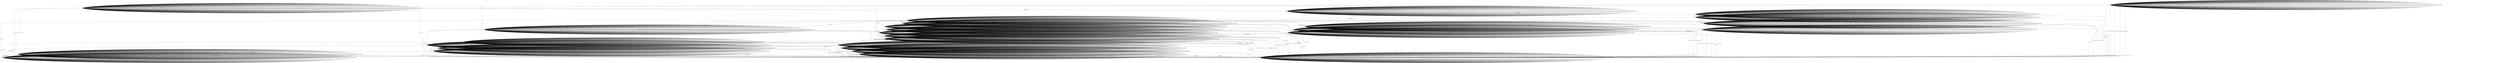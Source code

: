 digraph B {
s0 [label="s0"];
s1 [label="s1", shape=doublecircle];
s2 [label="s2"];
s3 [label="s3"];
s4 [label="s4"];
s5 [label="s5"];
s6 [label="s6"];
s7 [label="s7"];
s8 [label="s8"];
s9 [label="s9"];
s10 [label="s10"];
s11 [label="s11"];
s12 [label="s12"];
s13 [label="s13"];
s14 [label="s14"];
s15 [label="s15"];
s16 [label="s16"];
s17 [label="s17"];
s18 [label="s18"];
s19 [label="s19"];
s20 [label="s20"];
s21 [label="s21"];
s22 [label="s22"];
s23 [label="s23"];
s24 [label="s24"];
s25 [label="s25"];
s26 [label="s26"];
s27 [label="s27"];
s28 [label="s28"];
s0 -> s2 [label="ai1_ce1"];
s0 -> s8 [label="ai1_ce2"];
s0 -> s0 [label="usr1_ai1_re1"];
s0 -> s1 [label="usr1_ai1_re2"];
s0 -> s0 [label="usr1_ai1_re3"];
s0 -> s0 [label="usr1_ai1_re4"];
s0 -> s0 [label="usr1_ai1_re5"];
s0 -> s0 [label="usr1_ai1_re6"];
s0 -> s0 [label="usr1_ai1_re7"];
s0 -> s0 [label="usr1_ai1_re8"];
s0 -> s0 [label="usr1_ai1_re9"];
s0 -> s1 [label="usr1_ai1_re10"];
s0 -> s0 [label="usr1_ai1_re11"];
s0 -> s0 [label="usr1_ai1_re12"];
s0 -> s0 [label="usr1_ai1_re13"];
s0 -> s0 [label="usr1_ai1_re14"];
s0 -> s0 [label="usr1_ai1_re15"];
s0 -> s0 [label="usr1_ai1_re16"];
s0 -> s0 [label="usr1_ai1_re17"];
s0 -> s0 [label="usr1_ai1_re18"];
s0 -> s0 [label="usr1_ai1_re19"];
s0 -> s0 [label="usr1_ai1_re20"];
s0 -> s1 [label="usr1_ai1_VoidReply"];
s0 -> s0 [label="usr1_ai2_VoidReply"];
s0 -> s0 [label="usr1_ai3_VoidReply"];
s0 -> s0 [label="usr1_ai3_re1"];
s0 -> s0 [label="usr1_ai3_re2"];
s0 -> s0 [label="usr1_ai3_re3"];
s0 -> s0 [label="usr1_ai3_re4"];
s0 -> s0 [label="usr1_ai3_re5"];
s0 -> s0 [label="usr1_ai3_re6"];
s0 -> s0 [label="usr1_ai3_re7"];
s0 -> s0 [label="usr1_ai3_re8"];
s0 -> s0 [label="usr1_ai3_re9"];
s0 -> s0 [label="usr1_ai3_re10"];
s0 -> s0 [label="usr1_ai3_re11"];
s0 -> s0 [label="usr1_ai3_re12"];
s0 -> s0 [label="usr1_ai3_re13"];
s0 -> s0 [label="usr1_ai3_re14"];
s0 -> s0 [label="usr1_ai3_re15"];
s0 -> s0 [label="usr1_ai3_re16"];
s0 -> s0 [label="usr1_ai3_re17"];
s0 -> s0 [label="usr1_ai3_re18"];
s0 -> s0 [label="usr1_ai3_re19"];
s0 -> s0 [label="usr1_ai4_VoidReply"];
s0 -> s0 [label="usr2_ai1_VoidReply"];
s0 -> s0 [label="usr2_ai2_VoidReply"];
s0 -> s0 [label="usr2_ai3_re1"];
s0 -> s0 [label="usr2_ai3_re2"];
s0 -> s1 [label="usr2_ai3_re3"];
s0 -> s0 [label="usr2_ai3_re4"];
s0 -> s0 [label="usr2_ai3_re5"];
s0 -> s0 [label="usr2_ai3_re6"];
s0 -> s0 [label="usr2_ai3_re7"];
s0 -> s0 [label="usr2_ai3_re8"];
s0 -> s0 [label="usr2_ai3_re9"];
s0 -> s0 [label="usr2_ai3_re10"];
s0 -> s0 [label="usr2_ai3_re11"];
s0 -> s0 [label="usr2_ai3_re12"];
s0 -> s0 [label="usr2_ai3_re13"];
s0 -> s0 [label="usr2_ai3_re14"];
s0 -> s0 [label="usr2_ai3_re15"];
s0 -> s0 [label="usr2_ai3_re16"];
s0 -> s0 [label="usr2_ai3_re17"];
s0 -> s0 [label="usr2_ai3_re18"];
s0 -> s0 [label="usr2_ai3_re19"];
s0 -> s0 [label="usr2_ai3_re20"];
s0 -> s0 [label="usr2_ai3_re21"];
s0 -> s0 [label="usr2_ai3_re22"];
s0 -> s0 [label="usr2_ai3_re23"];
s0 -> s0 [label="usr2_ai3_re24"];
s0 -> s0 [label="usr2_ai3_re25"];
s0 -> s0 [label="usr2_ai3_re26"];
s0 -> s0 [label="usr2_ai3_re27"];
s0 -> s0 [label="usr2_ai3_re28"];
s0 -> s0 [label="usr2_ai3_re29"];
s0 -> s0 [label="usr2_ai3_re30"];
s0 -> s0 [label="usr2_ai3_re31"];
s0 -> s0 [label="usr2_ai3_re32"];
s0 -> s0 [label="usr2_ai3_re33"];
s0 -> s0 [label="usr2_ai3_re34"];
s0 -> s0 [label="usr2_ai3_re35"];
s0 -> s0 [label="usr2_ai3_re36"];
s0 -> s0 [label="usr2_ai3_re37"];
s0 -> s0 [label="usr2_ai3_re38"];
s0 -> s0 [label="usr2_ai3_re39"];
s0 -> s0 [label="usr2_ai3_re40"];
s0 -> s0 [label="usr2_ai3_re41"];
s0 -> s1 [label="usr2_ai3_re42"];
s0 -> s0 [label="usr2_ai3_re43"];
s0 -> s0 [label="usr2_ai3_re44"];
s0 -> s0 [label="usr2_ai3_re45"];
s0 -> s0 [label="usr2_ai3_re46"];
s0 -> s0 [label="usr2_ai3_re47"];
s0 -> s0 [label="usr2_ai3_re48"];
s0 -> s0 [label="usr2_ai3_re49"];
s0 -> s0 [label="usr2_ai3_re50"];
s0 -> s0 [label="usr2_ai3_re51"];
s0 -> s0 [label="usr2_ai3_VoidReply"];
s1 -> s1 [label="ai1_ce1"];
s1 -> s1 [label="ai1_ce2"];
s1 -> s1 [label="usr1_ai1_re1"];
s1 -> s1 [label="usr1_ai1_re2"];
s1 -> s1 [label="usr1_ai1_re3"];
s1 -> s1 [label="usr1_ai1_re4"];
s1 -> s1 [label="usr1_ai1_re5"];
s1 -> s1 [label="usr1_ai1_re6"];
s1 -> s1 [label="usr1_ai1_re7"];
s1 -> s1 [label="usr1_ai1_re8"];
s1 -> s1 [label="usr1_ai1_re9"];
s1 -> s1 [label="usr1_ai1_re10"];
s1 -> s1 [label="usr1_ai1_re11"];
s1 -> s1 [label="usr1_ai1_re12"];
s1 -> s1 [label="usr1_ai1_re13"];
s1 -> s1 [label="usr1_ai1_re14"];
s1 -> s1 [label="usr1_ai1_re15"];
s1 -> s1 [label="usr1_ai1_re16"];
s1 -> s1 [label="usr1_ai1_re17"];
s1 -> s1 [label="usr1_ai1_re18"];
s1 -> s1 [label="usr1_ai1_re19"];
s1 -> s1 [label="usr1_ai1_re20"];
s1 -> s1 [label="usr1_ai1_VoidReply"];
s1 -> s1 [label="usr1_ai2_VoidReply"];
s1 -> s1 [label="usr1_ai3_VoidReply"];
s1 -> s1 [label="usr1_ai3_re1"];
s1 -> s1 [label="usr1_ai3_re2"];
s1 -> s1 [label="usr1_ai3_re3"];
s1 -> s1 [label="usr1_ai3_re4"];
s1 -> s1 [label="usr1_ai3_re5"];
s1 -> s1 [label="usr1_ai3_re6"];
s1 -> s1 [label="usr1_ai3_re7"];
s1 -> s1 [label="usr1_ai3_re8"];
s1 -> s1 [label="usr1_ai3_re9"];
s1 -> s1 [label="usr1_ai3_re10"];
s1 -> s1 [label="usr1_ai3_re11"];
s1 -> s1 [label="usr1_ai3_re12"];
s1 -> s1 [label="usr1_ai3_re13"];
s1 -> s1 [label="usr1_ai3_re14"];
s1 -> s1 [label="usr1_ai3_re15"];
s1 -> s1 [label="usr1_ai3_re16"];
s1 -> s1 [label="usr1_ai3_re17"];
s1 -> s1 [label="usr1_ai3_re18"];
s1 -> s1 [label="usr1_ai3_re19"];
s1 -> s1 [label="usr1_ai4_VoidReply"];
s1 -> s1 [label="usr2_ai1_VoidReply"];
s1 -> s1 [label="usr2_ai2_VoidReply"];
s1 -> s1 [label="usr2_ai3_re1"];
s1 -> s1 [label="usr2_ai3_re2"];
s1 -> s1 [label="usr2_ai3_re3"];
s1 -> s1 [label="usr2_ai3_re4"];
s1 -> s1 [label="usr2_ai3_re5"];
s1 -> s1 [label="usr2_ai3_re6"];
s1 -> s1 [label="usr2_ai3_re7"];
s1 -> s1 [label="usr2_ai3_re8"];
s1 -> s1 [label="usr2_ai3_re9"];
s1 -> s1 [label="usr2_ai3_re10"];
s1 -> s1 [label="usr2_ai3_re11"];
s1 -> s1 [label="usr2_ai3_re12"];
s1 -> s1 [label="usr2_ai3_re13"];
s1 -> s1 [label="usr2_ai3_re14"];
s1 -> s1 [label="usr2_ai3_re15"];
s1 -> s1 [label="usr2_ai3_re16"];
s1 -> s1 [label="usr2_ai3_re17"];
s1 -> s1 [label="usr2_ai3_re18"];
s1 -> s1 [label="usr2_ai3_re19"];
s1 -> s1 [label="usr2_ai3_re20"];
s1 -> s1 [label="usr2_ai3_re21"];
s1 -> s1 [label="usr2_ai3_re22"];
s1 -> s1 [label="usr2_ai3_re23"];
s1 -> s1 [label="usr2_ai3_re24"];
s1 -> s1 [label="usr2_ai3_re25"];
s1 -> s1 [label="usr2_ai3_re26"];
s1 -> s1 [label="usr2_ai3_re27"];
s1 -> s1 [label="usr2_ai3_re28"];
s1 -> s1 [label="usr2_ai3_re29"];
s1 -> s1 [label="usr2_ai3_re30"];
s1 -> s1 [label="usr2_ai3_re31"];
s1 -> s1 [label="usr2_ai3_re32"];
s1 -> s1 [label="usr2_ai3_re33"];
s1 -> s1 [label="usr2_ai3_re34"];
s1 -> s1 [label="usr2_ai3_re35"];
s1 -> s1 [label="usr2_ai3_re36"];
s1 -> s1 [label="usr2_ai3_re37"];
s1 -> s1 [label="usr2_ai3_re38"];
s1 -> s1 [label="usr2_ai3_re39"];
s1 -> s1 [label="usr2_ai3_re40"];
s1 -> s1 [label="usr2_ai3_re41"];
s1 -> s1 [label="usr2_ai3_re42"];
s1 -> s1 [label="usr2_ai3_re43"];
s1 -> s1 [label="usr2_ai3_re44"];
s1 -> s1 [label="usr2_ai3_re45"];
s1 -> s1 [label="usr2_ai3_re46"];
s1 -> s1 [label="usr2_ai3_re47"];
s1 -> s1 [label="usr2_ai3_re48"];
s1 -> s1 [label="usr2_ai3_re49"];
s1 -> s1 [label="usr2_ai3_re50"];
s1 -> s1 [label="usr2_ai3_re51"];
s1 -> s1 [label="usr2_ai3_VoidReply"];
s2 -> s2 [label="ai1_ce1"];
s2 -> s2 [label="ai1_ce2"];
s2 -> s2 [label="usr1_ai1_re1"];
s2 -> s2 [label="usr1_ai1_re2"];
s2 -> s2 [label="usr1_ai1_re3"];
s2 -> s2 [label="usr1_ai1_re4"];
s2 -> s1 [label="usr1_ai1_re5"];
s2 -> s2 [label="usr1_ai1_re6"];
s2 -> s2 [label="usr1_ai1_re7"];
s2 -> s2 [label="usr1_ai1_re8"];
s2 -> s2 [label="usr1_ai1_re9"];
s2 -> s2 [label="usr1_ai1_re10"];
s2 -> s2 [label="usr1_ai1_re11"];
s2 -> s2 [label="usr1_ai1_re12"];
s2 -> s2 [label="usr1_ai1_re13"];
s2 -> s2 [label="usr1_ai1_re14"];
s2 -> s2 [label="usr1_ai1_re15"];
s2 -> s2 [label="usr1_ai1_re16"];
s2 -> s2 [label="usr1_ai1_re17"];
s2 -> s2 [label="usr1_ai1_re18"];
s2 -> s2 [label="usr1_ai1_re19"];
s2 -> s2 [label="usr1_ai1_re20"];
s2 -> s2 [label="usr1_ai1_VoidReply"];
s2 -> s2 [label="usr1_ai2_VoidReply"];
s2 -> s2 [label="usr1_ai3_VoidReply"];
s2 -> s17 [label="usr1_ai3_re1"];
s2 -> s3 [label="usr1_ai3_re2"];
s2 -> s4 [label="usr1_ai3_re3"];
s2 -> s4 [label="usr1_ai3_re4"];
s2 -> s4 [label="usr1_ai3_re5"];
s2 -> s4 [label="usr1_ai3_re6"];
s2 -> s4 [label="usr1_ai3_re7"];
s2 -> s4 [label="usr1_ai3_re8"];
s2 -> s2 [label="usr1_ai3_re9"];
s2 -> s2 [label="usr1_ai3_re10"];
s2 -> s2 [label="usr1_ai3_re11"];
s2 -> s4 [label="usr1_ai3_re12"];
s2 -> s4 [label="usr1_ai3_re13"];
s2 -> s2 [label="usr1_ai3_re14"];
s2 -> s4 [label="usr1_ai3_re15"];
s2 -> s2 [label="usr1_ai3_re16"];
s2 -> s2 [label="usr1_ai3_re17"];
s2 -> s4 [label="usr1_ai3_re18"];
s2 -> s7 [label="usr1_ai3_re19"];
s2 -> s2 [label="usr1_ai4_VoidReply"];
s2 -> s2 [label="usr2_ai1_VoidReply"];
s2 -> s2 [label="usr2_ai2_VoidReply"];
s2 -> s2 [label="usr2_ai3_re1"];
s2 -> s2 [label="usr2_ai3_re2"];
s2 -> s2 [label="usr2_ai3_re3"];
s2 -> s2 [label="usr2_ai3_re4"];
s2 -> s2 [label="usr2_ai3_re5"];
s2 -> s2 [label="usr2_ai3_re6"];
s2 -> s2 [label="usr2_ai3_re7"];
s2 -> s2 [label="usr2_ai3_re8"];
s2 -> s2 [label="usr2_ai3_re9"];
s2 -> s2 [label="usr2_ai3_re10"];
s2 -> s1 [label="usr2_ai3_re11"];
s2 -> s2 [label="usr2_ai3_re12"];
s2 -> s2 [label="usr2_ai3_re13"];
s2 -> s2 [label="usr2_ai3_re14"];
s2 -> s2 [label="usr2_ai3_re15"];
s2 -> s2 [label="usr2_ai3_re16"];
s2 -> s2 [label="usr2_ai3_re17"];
s2 -> s2 [label="usr2_ai3_re18"];
s2 -> s2 [label="usr2_ai3_re19"];
s2 -> s2 [label="usr2_ai3_re20"];
s2 -> s2 [label="usr2_ai3_re21"];
s2 -> s2 [label="usr2_ai3_re22"];
s2 -> s2 [label="usr2_ai3_re23"];
s2 -> s2 [label="usr2_ai3_re24"];
s2 -> s2 [label="usr2_ai3_re25"];
s2 -> s2 [label="usr2_ai3_re26"];
s2 -> s2 [label="usr2_ai3_re27"];
s2 -> s2 [label="usr2_ai3_re28"];
s2 -> s2 [label="usr2_ai3_re29"];
s2 -> s2 [label="usr2_ai3_re30"];
s2 -> s2 [label="usr2_ai3_re31"];
s2 -> s2 [label="usr2_ai3_re32"];
s2 -> s2 [label="usr2_ai3_re33"];
s2 -> s2 [label="usr2_ai3_re34"];
s2 -> s2 [label="usr2_ai3_re35"];
s2 -> s2 [label="usr2_ai3_re36"];
s2 -> s2 [label="usr2_ai3_re37"];
s2 -> s2 [label="usr2_ai3_re38"];
s2 -> s2 [label="usr2_ai3_re39"];
s2 -> s2 [label="usr2_ai3_re40"];
s2 -> s2 [label="usr2_ai3_re41"];
s2 -> s2 [label="usr2_ai3_re42"];
s2 -> s2 [label="usr2_ai3_re43"];
s2 -> s2 [label="usr2_ai3_re44"];
s2 -> s2 [label="usr2_ai3_re45"];
s2 -> s2 [label="usr2_ai3_re46"];
s2 -> s1 [label="usr2_ai3_re47"];
s2 -> s2 [label="usr2_ai3_re48"];
s2 -> s2 [label="usr2_ai3_re49"];
s2 -> s2 [label="usr2_ai3_re50"];
s2 -> s2 [label="usr2_ai3_re51"];
s2 -> s2 [label="usr2_ai3_VoidReply"];
s3 -> s3 [label="ai1_ce1"];
s3 -> s3 [label="ai1_ce2"];
s3 -> s1 [label="usr1_ai1_re1"];
s3 -> s3 [label="usr1_ai1_re2"];
s3 -> s3 [label="usr1_ai1_re3"];
s3 -> s3 [label="usr1_ai1_re4"];
s3 -> s3 [label="usr1_ai1_re5"];
s3 -> s3 [label="usr1_ai1_re6"];
s3 -> s3 [label="usr1_ai1_re7"];
s3 -> s3 [label="usr1_ai1_re8"];
s3 -> s3 [label="usr1_ai1_re9"];
s3 -> s3 [label="usr1_ai1_re10"];
s3 -> s3 [label="usr1_ai1_re11"];
s3 -> s3 [label="usr1_ai1_re12"];
s3 -> s3 [label="usr1_ai1_re13"];
s3 -> s3 [label="usr1_ai1_re14"];
s3 -> s3 [label="usr1_ai1_re15"];
s3 -> s3 [label="usr1_ai1_re16"];
s3 -> s3 [label="usr1_ai1_re17"];
s3 -> s1 [label="usr1_ai1_re18"];
s3 -> s3 [label="usr1_ai1_re19"];
s3 -> s3 [label="usr1_ai1_re20"];
s3 -> s3 [label="usr1_ai1_VoidReply"];
s3 -> s3 [label="usr1_ai2_VoidReply"];
s3 -> s5 [label="usr1_ai3_VoidReply"];
s3 -> s3 [label="usr1_ai3_re1"];
s3 -> s3 [label="usr1_ai3_re2"];
s3 -> s3 [label="usr1_ai3_re3"];
s3 -> s3 [label="usr1_ai3_re4"];
s3 -> s3 [label="usr1_ai3_re5"];
s3 -> s3 [label="usr1_ai3_re6"];
s3 -> s3 [label="usr1_ai3_re7"];
s3 -> s3 [label="usr1_ai3_re8"];
s3 -> s3 [label="usr1_ai3_re9"];
s3 -> s3 [label="usr1_ai3_re10"];
s3 -> s3 [label="usr1_ai3_re11"];
s3 -> s3 [label="usr1_ai3_re12"];
s3 -> s3 [label="usr1_ai3_re13"];
s3 -> s3 [label="usr1_ai3_re14"];
s3 -> s3 [label="usr1_ai3_re15"];
s3 -> s3 [label="usr1_ai3_re16"];
s3 -> s3 [label="usr1_ai3_re17"];
s3 -> s3 [label="usr1_ai3_re18"];
s3 -> s3 [label="usr1_ai3_re19"];
s3 -> s3 [label="usr1_ai4_VoidReply"];
s3 -> s3 [label="usr2_ai1_VoidReply"];
s3 -> s3 [label="usr2_ai2_VoidReply"];
s3 -> s3 [label="usr2_ai3_re1"];
s3 -> s3 [label="usr2_ai3_re2"];
s3 -> s3 [label="usr2_ai3_re3"];
s3 -> s3 [label="usr2_ai3_re4"];
s3 -> s3 [label="usr2_ai3_re5"];
s3 -> s3 [label="usr2_ai3_re6"];
s3 -> s3 [label="usr2_ai3_re7"];
s3 -> s3 [label="usr2_ai3_re8"];
s3 -> s3 [label="usr2_ai3_re9"];
s3 -> s3 [label="usr2_ai3_re10"];
s3 -> s3 [label="usr2_ai3_re11"];
s3 -> s3 [label="usr2_ai3_re12"];
s3 -> s3 [label="usr2_ai3_re13"];
s3 -> s3 [label="usr2_ai3_re14"];
s3 -> s3 [label="usr2_ai3_re15"];
s3 -> s3 [label="usr2_ai3_re16"];
s3 -> s3 [label="usr2_ai3_re17"];
s3 -> s3 [label="usr2_ai3_re18"];
s3 -> s3 [label="usr2_ai3_re19"];
s3 -> s3 [label="usr2_ai3_re20"];
s3 -> s3 [label="usr2_ai3_re21"];
s3 -> s3 [label="usr2_ai3_re22"];
s3 -> s3 [label="usr2_ai3_re23"];
s3 -> s3 [label="usr2_ai3_re24"];
s3 -> s3 [label="usr2_ai3_re25"];
s3 -> s3 [label="usr2_ai3_re26"];
s3 -> s3 [label="usr2_ai3_re27"];
s3 -> s3 [label="usr2_ai3_re28"];
s3 -> s3 [label="usr2_ai3_re29"];
s3 -> s3 [label="usr2_ai3_re30"];
s3 -> s3 [label="usr2_ai3_re31"];
s3 -> s3 [label="usr2_ai3_re32"];
s3 -> s3 [label="usr2_ai3_re33"];
s3 -> s3 [label="usr2_ai3_re34"];
s3 -> s3 [label="usr2_ai3_re35"];
s3 -> s3 [label="usr2_ai3_re36"];
s3 -> s3 [label="usr2_ai3_re37"];
s3 -> s3 [label="usr2_ai3_re38"];
s3 -> s3 [label="usr2_ai3_re39"];
s3 -> s3 [label="usr2_ai3_re40"];
s3 -> s3 [label="usr2_ai3_re41"];
s3 -> s3 [label="usr2_ai3_re42"];
s3 -> s3 [label="usr2_ai3_re43"];
s3 -> s3 [label="usr2_ai3_re44"];
s3 -> s3 [label="usr2_ai3_re45"];
s3 -> s3 [label="usr2_ai3_re46"];
s3 -> s3 [label="usr2_ai3_re47"];
s3 -> s3 [label="usr2_ai3_re48"];
s3 -> s3 [label="usr2_ai3_re49"];
s3 -> s3 [label="usr2_ai3_re50"];
s3 -> s3 [label="usr2_ai3_re51"];
s3 -> s3 [label="usr2_ai3_VoidReply"];
s4 -> s4 [label="ai1_ce1"];
s4 -> s4 [label="ai1_ce2"];
s4 -> s4 [label="usr1_ai1_re1"];
s4 -> s4 [label="usr1_ai1_re2"];
s4 -> s4 [label="usr1_ai1_re3"];
s4 -> s4 [label="usr1_ai1_re4"];
s4 -> s4 [label="usr1_ai1_re5"];
s4 -> s4 [label="usr1_ai1_re6"];
s4 -> s4 [label="usr1_ai1_re7"];
s4 -> s4 [label="usr1_ai1_re8"];
s4 -> s4 [label="usr1_ai1_re9"];
s4 -> s4 [label="usr1_ai1_re10"];
s4 -> s4 [label="usr1_ai1_re11"];
s4 -> s4 [label="usr1_ai1_re12"];
s4 -> s4 [label="usr1_ai1_re13"];
s4 -> s4 [label="usr1_ai1_re14"];
s4 -> s4 [label="usr1_ai1_re15"];
s4 -> s4 [label="usr1_ai1_re16"];
s4 -> s4 [label="usr1_ai1_re17"];
s4 -> s1 [label="usr1_ai1_re18"];
s4 -> s4 [label="usr1_ai1_re19"];
s4 -> s4 [label="usr1_ai1_re20"];
s4 -> s4 [label="usr1_ai1_VoidReply"];
s4 -> s4 [label="usr1_ai2_VoidReply"];
s4 -> s7 [label="usr1_ai3_VoidReply"];
s4 -> s4 [label="usr1_ai3_re1"];
s4 -> s4 [label="usr1_ai3_re2"];
s4 -> s4 [label="usr1_ai3_re3"];
s4 -> s4 [label="usr1_ai3_re4"];
s4 -> s4 [label="usr1_ai3_re5"];
s4 -> s4 [label="usr1_ai3_re6"];
s4 -> s4 [label="usr1_ai3_re7"];
s4 -> s4 [label="usr1_ai3_re8"];
s4 -> s4 [label="usr1_ai3_re9"];
s4 -> s4 [label="usr1_ai3_re10"];
s4 -> s4 [label="usr1_ai3_re11"];
s4 -> s4 [label="usr1_ai3_re12"];
s4 -> s4 [label="usr1_ai3_re13"];
s4 -> s4 [label="usr1_ai3_re14"];
s4 -> s4 [label="usr1_ai3_re15"];
s4 -> s4 [label="usr1_ai3_re16"];
s4 -> s4 [label="usr1_ai3_re17"];
s4 -> s4 [label="usr1_ai3_re18"];
s4 -> s4 [label="usr1_ai3_re19"];
s4 -> s4 [label="usr1_ai4_VoidReply"];
s4 -> s4 [label="usr2_ai1_VoidReply"];
s4 -> s4 [label="usr2_ai2_VoidReply"];
s4 -> s4 [label="usr2_ai3_re1"];
s4 -> s4 [label="usr2_ai3_re2"];
s4 -> s4 [label="usr2_ai3_re3"];
s4 -> s4 [label="usr2_ai3_re4"];
s4 -> s4 [label="usr2_ai3_re5"];
s4 -> s4 [label="usr2_ai3_re6"];
s4 -> s4 [label="usr2_ai3_re7"];
s4 -> s4 [label="usr2_ai3_re8"];
s4 -> s4 [label="usr2_ai3_re9"];
s4 -> s4 [label="usr2_ai3_re10"];
s4 -> s4 [label="usr2_ai3_re11"];
s4 -> s4 [label="usr2_ai3_re12"];
s4 -> s4 [label="usr2_ai3_re13"];
s4 -> s4 [label="usr2_ai3_re14"];
s4 -> s4 [label="usr2_ai3_re15"];
s4 -> s4 [label="usr2_ai3_re16"];
s4 -> s4 [label="usr2_ai3_re17"];
s4 -> s4 [label="usr2_ai3_re18"];
s4 -> s4 [label="usr2_ai3_re19"];
s4 -> s4 [label="usr2_ai3_re20"];
s4 -> s4 [label="usr2_ai3_re21"];
s4 -> s4 [label="usr2_ai3_re22"];
s4 -> s4 [label="usr2_ai3_re23"];
s4 -> s4 [label="usr2_ai3_re24"];
s4 -> s4 [label="usr2_ai3_re25"];
s4 -> s4 [label="usr2_ai3_re26"];
s4 -> s4 [label="usr2_ai3_re27"];
s4 -> s4 [label="usr2_ai3_re28"];
s4 -> s4 [label="usr2_ai3_re29"];
s4 -> s4 [label="usr2_ai3_re30"];
s4 -> s4 [label="usr2_ai3_re31"];
s4 -> s4 [label="usr2_ai3_re32"];
s4 -> s4 [label="usr2_ai3_re33"];
s4 -> s4 [label="usr2_ai3_re34"];
s4 -> s4 [label="usr2_ai3_re35"];
s4 -> s4 [label="usr2_ai3_re36"];
s4 -> s4 [label="usr2_ai3_re37"];
s4 -> s4 [label="usr2_ai3_re38"];
s4 -> s4 [label="usr2_ai3_re39"];
s4 -> s4 [label="usr2_ai3_re40"];
s4 -> s4 [label="usr2_ai3_re41"];
s4 -> s4 [label="usr2_ai3_re42"];
s4 -> s4 [label="usr2_ai3_re43"];
s4 -> s4 [label="usr2_ai3_re44"];
s4 -> s4 [label="usr2_ai3_re45"];
s4 -> s4 [label="usr2_ai3_re46"];
s4 -> s4 [label="usr2_ai3_re47"];
s4 -> s4 [label="usr2_ai3_re48"];
s4 -> s4 [label="usr2_ai3_re49"];
s4 -> s4 [label="usr2_ai3_re50"];
s4 -> s4 [label="usr2_ai3_re51"];
s4 -> s4 [label="usr2_ai3_VoidReply"];
s5 -> s5 [label="ai1_ce1"];
s5 -> s5 [label="ai1_ce2"];
s5 -> s5 [label="usr1_ai1_re1"];
s5 -> s5 [label="usr1_ai1_re2"];
s5 -> s5 [label="usr1_ai1_re3"];
s5 -> s5 [label="usr1_ai1_re4"];
s5 -> s5 [label="usr1_ai1_re5"];
s5 -> s5 [label="usr1_ai1_re6"];
s5 -> s5 [label="usr1_ai1_re7"];
s5 -> s5 [label="usr1_ai1_re8"];
s5 -> s5 [label="usr1_ai1_re9"];
s5 -> s5 [label="usr1_ai1_re10"];
s5 -> s5 [label="usr1_ai1_re11"];
s5 -> s5 [label="usr1_ai1_re12"];
s5 -> s5 [label="usr1_ai1_re13"];
s5 -> s5 [label="usr1_ai1_re14"];
s5 -> s5 [label="usr1_ai1_re15"];
s5 -> s5 [label="usr1_ai1_re16"];
s5 -> s5 [label="usr1_ai1_re17"];
s5 -> s5 [label="usr1_ai1_re18"];
s5 -> s1 [label="usr1_ai1_re19"];
s5 -> s5 [label="usr1_ai1_re20"];
s5 -> s5 [label="usr1_ai1_VoidReply"];
s5 -> s1 [label="usr1_ai2_VoidReply"];
s5 -> s5 [label="usr1_ai3_VoidReply"];
s5 -> s5 [label="usr1_ai3_re1"];
s5 -> s5 [label="usr1_ai3_re2"];
s5 -> s5 [label="usr1_ai3_re3"];
s5 -> s5 [label="usr1_ai3_re4"];
s5 -> s5 [label="usr1_ai3_re5"];
s5 -> s5 [label="usr1_ai3_re6"];
s5 -> s5 [label="usr1_ai3_re7"];
s5 -> s1 [label="usr1_ai3_re8"];
s5 -> s5 [label="usr1_ai3_re9"];
s5 -> s5 [label="usr1_ai3_re10"];
s5 -> s5 [label="usr1_ai3_re11"];
s5 -> s5 [label="usr1_ai3_re12"];
s5 -> s5 [label="usr1_ai3_re13"];
s5 -> s5 [label="usr1_ai3_re14"];
s5 -> s5 [label="usr1_ai3_re15"];
s5 -> s5 [label="usr1_ai3_re16"];
s5 -> s5 [label="usr1_ai3_re17"];
s5 -> s5 [label="usr1_ai3_re18"];
s5 -> s5 [label="usr1_ai3_re19"];
s5 -> s5 [label="usr1_ai4_VoidReply"];
s5 -> s6 [label="usr2_ai1_VoidReply"];
s5 -> s5 [label="usr2_ai2_VoidReply"];
s5 -> s5 [label="usr2_ai3_re1"];
s5 -> s5 [label="usr2_ai3_re2"];
s5 -> s5 [label="usr2_ai3_re3"];
s5 -> s5 [label="usr2_ai3_re4"];
s5 -> s5 [label="usr2_ai3_re5"];
s5 -> s5 [label="usr2_ai3_re6"];
s5 -> s5 [label="usr2_ai3_re7"];
s5 -> s5 [label="usr2_ai3_re8"];
s5 -> s5 [label="usr2_ai3_re9"];
s5 -> s5 [label="usr2_ai3_re10"];
s5 -> s5 [label="usr2_ai3_re11"];
s5 -> s5 [label="usr2_ai3_re12"];
s5 -> s5 [label="usr2_ai3_re13"];
s5 -> s5 [label="usr2_ai3_re14"];
s5 -> s5 [label="usr2_ai3_re15"];
s5 -> s5 [label="usr2_ai3_re16"];
s5 -> s5 [label="usr2_ai3_re17"];
s5 -> s5 [label="usr2_ai3_re18"];
s5 -> s5 [label="usr2_ai3_re19"];
s5 -> s5 [label="usr2_ai3_re20"];
s5 -> s5 [label="usr2_ai3_re21"];
s5 -> s5 [label="usr2_ai3_re22"];
s5 -> s5 [label="usr2_ai3_re23"];
s5 -> s5 [label="usr2_ai3_re24"];
s5 -> s5 [label="usr2_ai3_re25"];
s5 -> s5 [label="usr2_ai3_re26"];
s5 -> s5 [label="usr2_ai3_re27"];
s5 -> s5 [label="usr2_ai3_re28"];
s5 -> s5 [label="usr2_ai3_re29"];
s5 -> s5 [label="usr2_ai3_re30"];
s5 -> s5 [label="usr2_ai3_re31"];
s5 -> s5 [label="usr2_ai3_re32"];
s5 -> s5 [label="usr2_ai3_re33"];
s5 -> s5 [label="usr2_ai3_re34"];
s5 -> s5 [label="usr2_ai3_re35"];
s5 -> s5 [label="usr2_ai3_re36"];
s5 -> s5 [label="usr2_ai3_re37"];
s5 -> s5 [label="usr2_ai3_re38"];
s5 -> s5 [label="usr2_ai3_re39"];
s5 -> s5 [label="usr2_ai3_re40"];
s5 -> s5 [label="usr2_ai3_re41"];
s5 -> s5 [label="usr2_ai3_re42"];
s5 -> s5 [label="usr2_ai3_re43"];
s5 -> s5 [label="usr2_ai3_re44"];
s5 -> s5 [label="usr2_ai3_re45"];
s5 -> s5 [label="usr2_ai3_re46"];
s5 -> s5 [label="usr2_ai3_re47"];
s5 -> s5 [label="usr2_ai3_re48"];
s5 -> s5 [label="usr2_ai3_re49"];
s5 -> s5 [label="usr2_ai3_re50"];
s5 -> s5 [label="usr2_ai3_re51"];
s5 -> s5 [label="usr2_ai3_VoidReply"];
s6 -> s6 [label="ai1_ce1"];
s6 -> s6 [label="ai1_ce2"];
s6 -> s6 [label="usr1_ai1_re1"];
s6 -> s6 [label="usr1_ai1_re2"];
s6 -> s6 [label="usr1_ai1_re3"];
s6 -> s6 [label="usr1_ai1_re4"];
s6 -> s6 [label="usr1_ai1_re5"];
s6 -> s6 [label="usr1_ai1_re6"];
s6 -> s6 [label="usr1_ai1_re7"];
s6 -> s6 [label="usr1_ai1_re8"];
s6 -> s6 [label="usr1_ai1_re9"];
s6 -> s6 [label="usr1_ai1_re10"];
s6 -> s6 [label="usr1_ai1_re11"];
s6 -> s6 [label="usr1_ai1_re12"];
s6 -> s6 [label="usr1_ai1_re13"];
s6 -> s6 [label="usr1_ai1_re14"];
s6 -> s6 [label="usr1_ai1_re15"];
s6 -> s6 [label="usr1_ai1_re16"];
s6 -> s6 [label="usr1_ai1_re17"];
s6 -> s6 [label="usr1_ai1_re18"];
s6 -> s6 [label="usr1_ai1_re19"];
s6 -> s6 [label="usr1_ai1_re20"];
s6 -> s6 [label="usr1_ai1_VoidReply"];
s6 -> s6 [label="usr1_ai2_VoidReply"];
s6 -> s6 [label="usr1_ai3_VoidReply"];
s6 -> s6 [label="usr1_ai3_re1"];
s6 -> s6 [label="usr1_ai3_re2"];
s6 -> s6 [label="usr1_ai3_re3"];
s6 -> s6 [label="usr1_ai3_re4"];
s6 -> s6 [label="usr1_ai3_re5"];
s6 -> s6 [label="usr1_ai3_re6"];
s6 -> s6 [label="usr1_ai3_re7"];
s6 -> s6 [label="usr1_ai3_re8"];
s6 -> s6 [label="usr1_ai3_re9"];
s6 -> s6 [label="usr1_ai3_re10"];
s6 -> s1 [label="usr1_ai3_re11"];
s6 -> s6 [label="usr1_ai3_re12"];
s6 -> s6 [label="usr1_ai3_re13"];
s6 -> s6 [label="usr1_ai3_re14"];
s6 -> s6 [label="usr1_ai3_re15"];
s6 -> s6 [label="usr1_ai3_re16"];
s6 -> s6 [label="usr1_ai3_re17"];
s6 -> s1 [label="usr1_ai3_re18"];
s6 -> s6 [label="usr1_ai3_re19"];
s6 -> s6 [label="usr1_ai4_VoidReply"];
s6 -> s1 [label="usr2_ai1_VoidReply"];
s6 -> s10 [label="usr2_ai2_VoidReply"];
s6 -> s6 [label="usr2_ai3_re1"];
s6 -> s6 [label="usr2_ai3_re2"];
s6 -> s6 [label="usr2_ai3_re3"];
s6 -> s6 [label="usr2_ai3_re4"];
s6 -> s6 [label="usr2_ai3_re5"];
s6 -> s6 [label="usr2_ai3_re6"];
s6 -> s6 [label="usr2_ai3_re7"];
s6 -> s6 [label="usr2_ai3_re8"];
s6 -> s6 [label="usr2_ai3_re9"];
s6 -> s6 [label="usr2_ai3_re10"];
s6 -> s6 [label="usr2_ai3_re11"];
s6 -> s6 [label="usr2_ai3_re12"];
s6 -> s6 [label="usr2_ai3_re13"];
s6 -> s6 [label="usr2_ai3_re14"];
s6 -> s6 [label="usr2_ai3_re15"];
s6 -> s6 [label="usr2_ai3_re16"];
s6 -> s6 [label="usr2_ai3_re17"];
s6 -> s6 [label="usr2_ai3_re18"];
s6 -> s6 [label="usr2_ai3_re19"];
s6 -> s6 [label="usr2_ai3_re20"];
s6 -> s6 [label="usr2_ai3_re21"];
s6 -> s6 [label="usr2_ai3_re22"];
s6 -> s6 [label="usr2_ai3_re23"];
s6 -> s6 [label="usr2_ai3_re24"];
s6 -> s6 [label="usr2_ai3_re25"];
s6 -> s6 [label="usr2_ai3_re26"];
s6 -> s6 [label="usr2_ai3_re27"];
s6 -> s6 [label="usr2_ai3_re28"];
s6 -> s6 [label="usr2_ai3_re29"];
s6 -> s6 [label="usr2_ai3_re30"];
s6 -> s6 [label="usr2_ai3_re31"];
s6 -> s6 [label="usr2_ai3_re32"];
s6 -> s6 [label="usr2_ai3_re33"];
s6 -> s6 [label="usr2_ai3_re34"];
s6 -> s6 [label="usr2_ai3_re35"];
s6 -> s6 [label="usr2_ai3_re36"];
s6 -> s6 [label="usr2_ai3_re37"];
s6 -> s6 [label="usr2_ai3_re38"];
s6 -> s6 [label="usr2_ai3_re39"];
s6 -> s6 [label="usr2_ai3_re40"];
s6 -> s6 [label="usr2_ai3_re41"];
s6 -> s6 [label="usr2_ai3_re42"];
s6 -> s6 [label="usr2_ai3_re43"];
s6 -> s6 [label="usr2_ai3_re44"];
s6 -> s6 [label="usr2_ai3_re45"];
s6 -> s6 [label="usr2_ai3_re46"];
s6 -> s6 [label="usr2_ai3_re47"];
s6 -> s6 [label="usr2_ai3_re48"];
s6 -> s6 [label="usr2_ai3_re49"];
s6 -> s6 [label="usr2_ai3_re50"];
s6 -> s6 [label="usr2_ai3_re51"];
s6 -> s6 [label="usr2_ai3_VoidReply"];
s7 -> s7 [label="ai1_ce1"];
s7 -> s7 [label="ai1_ce2"];
s7 -> s7 [label="usr1_ai1_re1"];
s7 -> s7 [label="usr1_ai1_re2"];
s7 -> s7 [label="usr1_ai1_re3"];
s7 -> s7 [label="usr1_ai1_re4"];
s7 -> s7 [label="usr1_ai1_re5"];
s7 -> s7 [label="usr1_ai1_re6"];
s7 -> s7 [label="usr1_ai1_re7"];
s7 -> s7 [label="usr1_ai1_re8"];
s7 -> s7 [label="usr1_ai1_re9"];
s7 -> s7 [label="usr1_ai1_re10"];
s7 -> s7 [label="usr1_ai1_re11"];
s7 -> s7 [label="usr1_ai1_re12"];
s7 -> s7 [label="usr1_ai1_re13"];
s7 -> s7 [label="usr1_ai1_re14"];
s7 -> s7 [label="usr1_ai1_re15"];
s7 -> s7 [label="usr1_ai1_re16"];
s7 -> s7 [label="usr1_ai1_re17"];
s7 -> s7 [label="usr1_ai1_re18"];
s7 -> s7 [label="usr1_ai1_re19"];
s7 -> s7 [label="usr1_ai1_re20"];
s7 -> s7 [label="usr1_ai1_VoidReply"];
s7 -> s7 [label="usr1_ai2_VoidReply"];
s7 -> s7 [label="usr1_ai3_VoidReply"];
s7 -> s7 [label="usr1_ai3_re1"];
s7 -> s7 [label="usr1_ai3_re2"];
s7 -> s7 [label="usr1_ai3_re3"];
s7 -> s7 [label="usr1_ai3_re4"];
s7 -> s7 [label="usr1_ai3_re5"];
s7 -> s7 [label="usr1_ai3_re6"];
s7 -> s7 [label="usr1_ai3_re7"];
s7 -> s7 [label="usr1_ai3_re8"];
s7 -> s7 [label="usr1_ai3_re9"];
s7 -> s7 [label="usr1_ai3_re10"];
s7 -> s7 [label="usr1_ai3_re11"];
s7 -> s7 [label="usr1_ai3_re12"];
s7 -> s7 [label="usr1_ai3_re13"];
s7 -> s7 [label="usr1_ai3_re14"];
s7 -> s7 [label="usr1_ai3_re15"];
s7 -> s7 [label="usr1_ai3_re16"];
s7 -> s7 [label="usr1_ai3_re17"];
s7 -> s7 [label="usr1_ai3_re18"];
s7 -> s7 [label="usr1_ai3_re19"];
s7 -> s7 [label="usr1_ai4_VoidReply"];
s7 -> s7 [label="usr2_ai1_VoidReply"];
s7 -> s7 [label="usr2_ai2_VoidReply"];
s7 -> s7 [label="usr2_ai3_re1"];
s7 -> s7 [label="usr2_ai3_re2"];
s7 -> s7 [label="usr2_ai3_re3"];
s7 -> s7 [label="usr2_ai3_re4"];
s7 -> s7 [label="usr2_ai3_re5"];
s7 -> s7 [label="usr2_ai3_re6"];
s7 -> s7 [label="usr2_ai3_re7"];
s7 -> s7 [label="usr2_ai3_re8"];
s7 -> s7 [label="usr2_ai3_re9"];
s7 -> s7 [label="usr2_ai3_re10"];
s7 -> s7 [label="usr2_ai3_re11"];
s7 -> s7 [label="usr2_ai3_re12"];
s7 -> s7 [label="usr2_ai3_re13"];
s7 -> s7 [label="usr2_ai3_re14"];
s7 -> s7 [label="usr2_ai3_re15"];
s7 -> s7 [label="usr2_ai3_re16"];
s7 -> s7 [label="usr2_ai3_re17"];
s7 -> s7 [label="usr2_ai3_re18"];
s7 -> s7 [label="usr2_ai3_re19"];
s7 -> s7 [label="usr2_ai3_re20"];
s7 -> s7 [label="usr2_ai3_re21"];
s7 -> s7 [label="usr2_ai3_re22"];
s7 -> s7 [label="usr2_ai3_re23"];
s7 -> s7 [label="usr2_ai3_re24"];
s7 -> s7 [label="usr2_ai3_re25"];
s7 -> s7 [label="usr2_ai3_re26"];
s7 -> s7 [label="usr2_ai3_re27"];
s7 -> s7 [label="usr2_ai3_re28"];
s7 -> s7 [label="usr2_ai3_re29"];
s7 -> s7 [label="usr2_ai3_re30"];
s7 -> s7 [label="usr2_ai3_re31"];
s7 -> s7 [label="usr2_ai3_re32"];
s7 -> s7 [label="usr2_ai3_re33"];
s7 -> s7 [label="usr2_ai3_re34"];
s7 -> s7 [label="usr2_ai3_re35"];
s7 -> s7 [label="usr2_ai3_re36"];
s7 -> s7 [label="usr2_ai3_re37"];
s7 -> s7 [label="usr2_ai3_re38"];
s7 -> s7 [label="usr2_ai3_re39"];
s7 -> s7 [label="usr2_ai3_re40"];
s7 -> s7 [label="usr2_ai3_re41"];
s7 -> s7 [label="usr2_ai3_re42"];
s7 -> s7 [label="usr2_ai3_re43"];
s7 -> s7 [label="usr2_ai3_re44"];
s7 -> s7 [label="usr2_ai3_re45"];
s7 -> s7 [label="usr2_ai3_re46"];
s7 -> s7 [label="usr2_ai3_re47"];
s7 -> s7 [label="usr2_ai3_re48"];
s7 -> s7 [label="usr2_ai3_re49"];
s7 -> s7 [label="usr2_ai3_re50"];
s7 -> s7 [label="usr2_ai3_re51"];
s7 -> s7 [label="usr2_ai3_VoidReply"];
s8 -> s8 [label="ai1_ce1"];
s8 -> s8 [label="ai1_ce2"];
s8 -> s8 [label="usr1_ai1_re1"];
s8 -> s8 [label="usr1_ai1_re2"];
s8 -> s8 [label="usr1_ai1_re3"];
s8 -> s8 [label="usr1_ai1_re4"];
s8 -> s8 [label="usr1_ai1_re5"];
s8 -> s8 [label="usr1_ai1_re6"];
s8 -> s8 [label="usr1_ai1_re7"];
s8 -> s8 [label="usr1_ai1_re8"];
s8 -> s8 [label="usr1_ai1_re9"];
s8 -> s8 [label="usr1_ai1_re10"];
s8 -> s8 [label="usr1_ai1_re11"];
s8 -> s1 [label="usr1_ai1_re12"];
s8 -> s8 [label="usr1_ai1_re13"];
s8 -> s8 [label="usr1_ai1_re14"];
s8 -> s8 [label="usr1_ai1_re15"];
s8 -> s8 [label="usr1_ai1_re16"];
s8 -> s8 [label="usr1_ai1_re17"];
s8 -> s8 [label="usr1_ai1_re18"];
s8 -> s1 [label="usr1_ai1_re19"];
s8 -> s8 [label="usr1_ai1_re20"];
s8 -> s8 [label="usr1_ai1_VoidReply"];
s8 -> s8 [label="usr1_ai2_VoidReply"];
s8 -> s8 [label="usr1_ai3_VoidReply"];
s8 -> s8 [label="usr1_ai3_re1"];
s8 -> s8 [label="usr1_ai3_re2"];
s8 -> s8 [label="usr1_ai3_re3"];
s8 -> s1 [label="usr1_ai3_re4"];
s8 -> s8 [label="usr1_ai3_re5"];
s8 -> s8 [label="usr1_ai3_re6"];
s8 -> s8 [label="usr1_ai3_re7"];
s8 -> s8 [label="usr1_ai3_re8"];
s8 -> s8 [label="usr1_ai3_re9"];
s8 -> s8 [label="usr1_ai3_re10"];
s8 -> s8 [label="usr1_ai3_re11"];
s8 -> s8 [label="usr1_ai3_re12"];
s8 -> s8 [label="usr1_ai3_re13"];
s8 -> s8 [label="usr1_ai3_re14"];
s8 -> s8 [label="usr1_ai3_re15"];
s8 -> s8 [label="usr1_ai3_re16"];
s8 -> s8 [label="usr1_ai3_re17"];
s8 -> s8 [label="usr1_ai3_re18"];
s8 -> s8 [label="usr1_ai3_re19"];
s8 -> s8 [label="usr1_ai4_VoidReply"];
s8 -> s9 [label="usr2_ai1_VoidReply"];
s8 -> s8 [label="usr2_ai2_VoidReply"];
s8 -> s8 [label="usr2_ai3_re1"];
s8 -> s8 [label="usr2_ai3_re2"];
s8 -> s8 [label="usr2_ai3_re3"];
s8 -> s8 [label="usr2_ai3_re4"];
s8 -> s8 [label="usr2_ai3_re5"];
s8 -> s8 [label="usr2_ai3_re6"];
s8 -> s8 [label="usr2_ai3_re7"];
s8 -> s8 [label="usr2_ai3_re8"];
s8 -> s8 [label="usr2_ai3_re9"];
s8 -> s8 [label="usr2_ai3_re10"];
s8 -> s8 [label="usr2_ai3_re11"];
s8 -> s8 [label="usr2_ai3_re12"];
s8 -> s8 [label="usr2_ai3_re13"];
s8 -> s8 [label="usr2_ai3_re14"];
s8 -> s8 [label="usr2_ai3_re15"];
s8 -> s8 [label="usr2_ai3_re16"];
s8 -> s8 [label="usr2_ai3_re17"];
s8 -> s8 [label="usr2_ai3_re18"];
s8 -> s8 [label="usr2_ai3_re19"];
s8 -> s8 [label="usr2_ai3_re20"];
s8 -> s8 [label="usr2_ai3_re21"];
s8 -> s8 [label="usr2_ai3_re22"];
s8 -> s8 [label="usr2_ai3_re23"];
s8 -> s8 [label="usr2_ai3_re24"];
s8 -> s8 [label="usr2_ai3_re25"];
s8 -> s8 [label="usr2_ai3_re26"];
s8 -> s8 [label="usr2_ai3_re27"];
s8 -> s8 [label="usr2_ai3_re28"];
s8 -> s8 [label="usr2_ai3_re29"];
s8 -> s8 [label="usr2_ai3_re30"];
s8 -> s8 [label="usr2_ai3_re31"];
s8 -> s8 [label="usr2_ai3_re32"];
s8 -> s8 [label="usr2_ai3_re33"];
s8 -> s8 [label="usr2_ai3_re34"];
s8 -> s8 [label="usr2_ai3_re35"];
s8 -> s8 [label="usr2_ai3_re36"];
s8 -> s8 [label="usr2_ai3_re37"];
s8 -> s8 [label="usr2_ai3_re38"];
s8 -> s8 [label="usr2_ai3_re39"];
s8 -> s8 [label="usr2_ai3_re40"];
s8 -> s8 [label="usr2_ai3_re41"];
s8 -> s8 [label="usr2_ai3_re42"];
s8 -> s8 [label="usr2_ai3_re43"];
s8 -> s8 [label="usr2_ai3_re44"];
s8 -> s8 [label="usr2_ai3_re45"];
s8 -> s8 [label="usr2_ai3_re46"];
s8 -> s8 [label="usr2_ai3_re47"];
s8 -> s8 [label="usr2_ai3_re48"];
s8 -> s8 [label="usr2_ai3_re49"];
s8 -> s8 [label="usr2_ai3_re50"];
s8 -> s8 [label="usr2_ai3_re51"];
s8 -> s8 [label="usr2_ai3_VoidReply"];
s9 -> s9 [label="ai1_ce1"];
s9 -> s9 [label="ai1_ce2"];
s9 -> s9 [label="usr1_ai1_re1"];
s9 -> s9 [label="usr1_ai1_re2"];
s9 -> s9 [label="usr1_ai1_re3"];
s9 -> s9 [label="usr1_ai1_re4"];
s9 -> s9 [label="usr1_ai1_re5"];
s9 -> s9 [label="usr1_ai1_re6"];
s9 -> s9 [label="usr1_ai1_re7"];
s9 -> s9 [label="usr1_ai1_re8"];
s9 -> s9 [label="usr1_ai1_re9"];
s9 -> s9 [label="usr1_ai1_re10"];
s9 -> s9 [label="usr1_ai1_re11"];
s9 -> s9 [label="usr1_ai1_re12"];
s9 -> s9 [label="usr1_ai1_re13"];
s9 -> s9 [label="usr1_ai1_re14"];
s9 -> s9 [label="usr1_ai1_re15"];
s9 -> s9 [label="usr1_ai1_re16"];
s9 -> s9 [label="usr1_ai1_re17"];
s9 -> s9 [label="usr1_ai1_re18"];
s9 -> s9 [label="usr1_ai1_re19"];
s9 -> s9 [label="usr1_ai1_re20"];
s9 -> s9 [label="usr1_ai1_VoidReply"];
s9 -> s9 [label="usr1_ai2_VoidReply"];
s9 -> s9 [label="usr1_ai3_VoidReply"];
s9 -> s9 [label="usr1_ai3_re1"];
s9 -> s9 [label="usr1_ai3_re2"];
s9 -> s9 [label="usr1_ai3_re3"];
s9 -> s9 [label="usr1_ai3_re4"];
s9 -> s9 [label="usr1_ai3_re5"];
s9 -> s9 [label="usr1_ai3_re6"];
s9 -> s9 [label="usr1_ai3_re7"];
s9 -> s9 [label="usr1_ai3_re8"];
s9 -> s9 [label="usr1_ai3_re9"];
s9 -> s9 [label="usr1_ai3_re10"];
s9 -> s9 [label="usr1_ai3_re11"];
s9 -> s9 [label="usr1_ai3_re12"];
s9 -> s9 [label="usr1_ai3_re13"];
s9 -> s9 [label="usr1_ai3_re14"];
s9 -> s9 [label="usr1_ai3_re15"];
s9 -> s9 [label="usr1_ai3_re16"];
s9 -> s9 [label="usr1_ai3_re17"];
s9 -> s9 [label="usr1_ai3_re18"];
s9 -> s9 [label="usr1_ai3_re19"];
s9 -> s9 [label="usr1_ai4_VoidReply"];
s9 -> s9 [label="usr2_ai1_VoidReply"];
s9 -> s11 [label="usr2_ai2_VoidReply"];
s9 -> s9 [label="usr2_ai3_re1"];
s9 -> s9 [label="usr2_ai3_re2"];
s9 -> s9 [label="usr2_ai3_re3"];
s9 -> s9 [label="usr2_ai3_re4"];
s9 -> s9 [label="usr2_ai3_re5"];
s9 -> s9 [label="usr2_ai3_re6"];
s9 -> s9 [label="usr2_ai3_re7"];
s9 -> s9 [label="usr2_ai3_re8"];
s9 -> s9 [label="usr2_ai3_re9"];
s9 -> s9 [label="usr2_ai3_re10"];
s9 -> s9 [label="usr2_ai3_re11"];
s9 -> s9 [label="usr2_ai3_re12"];
s9 -> s9 [label="usr2_ai3_re13"];
s9 -> s9 [label="usr2_ai3_re14"];
s9 -> s9 [label="usr2_ai3_re15"];
s9 -> s9 [label="usr2_ai3_re16"];
s9 -> s9 [label="usr2_ai3_re17"];
s9 -> s9 [label="usr2_ai3_re18"];
s9 -> s9 [label="usr2_ai3_re19"];
s9 -> s9 [label="usr2_ai3_re20"];
s9 -> s9 [label="usr2_ai3_re21"];
s9 -> s9 [label="usr2_ai3_re22"];
s9 -> s9 [label="usr2_ai3_re23"];
s9 -> s9 [label="usr2_ai3_re24"];
s9 -> s9 [label="usr2_ai3_re25"];
s9 -> s9 [label="usr2_ai3_re26"];
s9 -> s9 [label="usr2_ai3_re27"];
s9 -> s9 [label="usr2_ai3_re28"];
s9 -> s9 [label="usr2_ai3_re29"];
s9 -> s9 [label="usr2_ai3_re30"];
s9 -> s9 [label="usr2_ai3_re31"];
s9 -> s9 [label="usr2_ai3_re32"];
s9 -> s9 [label="usr2_ai3_re33"];
s9 -> s9 [label="usr2_ai3_re34"];
s9 -> s9 [label="usr2_ai3_re35"];
s9 -> s9 [label="usr2_ai3_re36"];
s9 -> s9 [label="usr2_ai3_re37"];
s9 -> s9 [label="usr2_ai3_re38"];
s9 -> s9 [label="usr2_ai3_re39"];
s9 -> s9 [label="usr2_ai3_re40"];
s9 -> s9 [label="usr2_ai3_re41"];
s9 -> s9 [label="usr2_ai3_re42"];
s9 -> s9 [label="usr2_ai3_re43"];
s9 -> s9 [label="usr2_ai3_re44"];
s9 -> s9 [label="usr2_ai3_re45"];
s9 -> s9 [label="usr2_ai3_re46"];
s9 -> s9 [label="usr2_ai3_re47"];
s9 -> s9 [label="usr2_ai3_re48"];
s9 -> s9 [label="usr2_ai3_re49"];
s9 -> s9 [label="usr2_ai3_re50"];
s9 -> s9 [label="usr2_ai3_re51"];
s9 -> s9 [label="usr2_ai3_VoidReply"];
s10 -> s10 [label="ai1_ce1"];
s10 -> s10 [label="ai1_ce2"];
s10 -> s10 [label="usr1_ai1_re1"];
s10 -> s10 [label="usr1_ai1_re2"];
s10 -> s10 [label="usr1_ai1_re3"];
s10 -> s10 [label="usr1_ai1_re4"];
s10 -> s10 [label="usr1_ai1_re5"];
s10 -> s10 [label="usr1_ai1_re6"];
s10 -> s10 [label="usr1_ai1_re7"];
s10 -> s10 [label="usr1_ai1_re8"];
s10 -> s10 [label="usr1_ai1_re9"];
s10 -> s10 [label="usr1_ai1_re10"];
s10 -> s10 [label="usr1_ai1_re11"];
s10 -> s10 [label="usr1_ai1_re12"];
s10 -> s10 [label="usr1_ai1_re13"];
s10 -> s10 [label="usr1_ai1_re14"];
s10 -> s10 [label="usr1_ai1_re15"];
s10 -> s10 [label="usr1_ai1_re16"];
s10 -> s10 [label="usr1_ai1_re17"];
s10 -> s10 [label="usr1_ai1_re18"];
s10 -> s10 [label="usr1_ai1_re19"];
s10 -> s10 [label="usr1_ai1_re20"];
s10 -> s10 [label="usr1_ai1_VoidReply"];
s10 -> s10 [label="usr1_ai2_VoidReply"];
s10 -> s10 [label="usr1_ai3_VoidReply"];
s10 -> s10 [label="usr1_ai3_re1"];
s10 -> s10 [label="usr1_ai3_re2"];
s10 -> s10 [label="usr1_ai3_re3"];
s10 -> s10 [label="usr1_ai3_re4"];
s10 -> s10 [label="usr1_ai3_re5"];
s10 -> s10 [label="usr1_ai3_re6"];
s10 -> s10 [label="usr1_ai3_re7"];
s10 -> s10 [label="usr1_ai3_re8"];
s10 -> s10 [label="usr1_ai3_re9"];
s10 -> s10 [label="usr1_ai3_re10"];
s10 -> s10 [label="usr1_ai3_re11"];
s10 -> s10 [label="usr1_ai3_re12"];
s10 -> s10 [label="usr1_ai3_re13"];
s10 -> s10 [label="usr1_ai3_re14"];
s10 -> s10 [label="usr1_ai3_re15"];
s10 -> s10 [label="usr1_ai3_re16"];
s10 -> s10 [label="usr1_ai3_re17"];
s10 -> s10 [label="usr1_ai3_re18"];
s10 -> s10 [label="usr1_ai3_re19"];
s10 -> s10 [label="usr1_ai4_VoidReply"];
s10 -> s7 [label="usr2_ai1_VoidReply"];
s10 -> s10 [label="usr2_ai2_VoidReply"];
s10 -> s10 [label="usr2_ai3_re1"];
s10 -> s10 [label="usr2_ai3_re2"];
s10 -> s10 [label="usr2_ai3_re3"];
s10 -> s10 [label="usr2_ai3_re4"];
s10 -> s10 [label="usr2_ai3_re5"];
s10 -> s10 [label="usr2_ai3_re6"];
s10 -> s10 [label="usr2_ai3_re7"];
s10 -> s10 [label="usr2_ai3_re8"];
s10 -> s10 [label="usr2_ai3_re9"];
s10 -> s10 [label="usr2_ai3_re10"];
s10 -> s10 [label="usr2_ai3_re11"];
s10 -> s10 [label="usr2_ai3_re12"];
s10 -> s10 [label="usr2_ai3_re13"];
s10 -> s1 [label="usr2_ai3_re14"];
s10 -> s10 [label="usr2_ai3_re15"];
s10 -> s10 [label="usr2_ai3_re16"];
s10 -> s10 [label="usr2_ai3_re17"];
s10 -> s10 [label="usr2_ai3_re18"];
s10 -> s10 [label="usr2_ai3_re19"];
s10 -> s10 [label="usr2_ai3_re20"];
s10 -> s10 [label="usr2_ai3_re21"];
s10 -> s10 [label="usr2_ai3_re22"];
s10 -> s10 [label="usr2_ai3_re23"];
s10 -> s10 [label="usr2_ai3_re24"];
s10 -> s10 [label="usr2_ai3_re25"];
s10 -> s10 [label="usr2_ai3_re26"];
s10 -> s10 [label="usr2_ai3_re27"];
s10 -> s10 [label="usr2_ai3_re28"];
s10 -> s10 [label="usr2_ai3_re29"];
s10 -> s10 [label="usr2_ai3_re30"];
s10 -> s10 [label="usr2_ai3_re31"];
s10 -> s10 [label="usr2_ai3_re32"];
s10 -> s10 [label="usr2_ai3_re33"];
s10 -> s10 [label="usr2_ai3_re34"];
s10 -> s10 [label="usr2_ai3_re35"];
s10 -> s10 [label="usr2_ai3_re36"];
s10 -> s10 [label="usr2_ai3_re37"];
s10 -> s10 [label="usr2_ai3_re38"];
s10 -> s10 [label="usr2_ai3_re39"];
s10 -> s10 [label="usr2_ai3_re40"];
s10 -> s10 [label="usr2_ai3_re41"];
s10 -> s10 [label="usr2_ai3_re42"];
s10 -> s10 [label="usr2_ai3_re43"];
s10 -> s10 [label="usr2_ai3_re44"];
s10 -> s10 [label="usr2_ai3_re45"];
s10 -> s10 [label="usr2_ai3_re46"];
s10 -> s10 [label="usr2_ai3_re47"];
s10 -> s10 [label="usr2_ai3_re48"];
s10 -> s10 [label="usr2_ai3_re49"];
s10 -> s10 [label="usr2_ai3_re50"];
s10 -> s10 [label="usr2_ai3_re51"];
s10 -> s10 [label="usr2_ai3_VoidReply"];
s11 -> s11 [label="ai1_ce1"];
s11 -> s11 [label="ai1_ce2"];
s11 -> s11 [label="usr1_ai1_re1"];
s11 -> s11 [label="usr1_ai1_re2"];
s11 -> s11 [label="usr1_ai1_re3"];
s11 -> s11 [label="usr1_ai1_re4"];
s11 -> s11 [label="usr1_ai1_re5"];
s11 -> s11 [label="usr1_ai1_re6"];
s11 -> s11 [label="usr1_ai1_re7"];
s11 -> s11 [label="usr1_ai1_re8"];
s11 -> s11 [label="usr1_ai1_re9"];
s11 -> s11 [label="usr1_ai1_re10"];
s11 -> s11 [label="usr1_ai1_re11"];
s11 -> s11 [label="usr1_ai1_re12"];
s11 -> s11 [label="usr1_ai1_re13"];
s11 -> s11 [label="usr1_ai1_re14"];
s11 -> s11 [label="usr1_ai1_re15"];
s11 -> s11 [label="usr1_ai1_re16"];
s11 -> s11 [label="usr1_ai1_re17"];
s11 -> s11 [label="usr1_ai1_re18"];
s11 -> s11 [label="usr1_ai1_re19"];
s11 -> s11 [label="usr1_ai1_re20"];
s11 -> s11 [label="usr1_ai1_VoidReply"];
s11 -> s11 [label="usr1_ai2_VoidReply"];
s11 -> s11 [label="usr1_ai3_VoidReply"];
s11 -> s11 [label="usr1_ai3_re1"];
s11 -> s11 [label="usr1_ai3_re2"];
s11 -> s11 [label="usr1_ai3_re3"];
s11 -> s11 [label="usr1_ai3_re4"];
s11 -> s11 [label="usr1_ai3_re5"];
s11 -> s11 [label="usr1_ai3_re6"];
s11 -> s11 [label="usr1_ai3_re7"];
s11 -> s11 [label="usr1_ai3_re8"];
s11 -> s1 [label="usr1_ai3_re9"];
s11 -> s11 [label="usr1_ai3_re10"];
s11 -> s11 [label="usr1_ai3_re11"];
s11 -> s11 [label="usr1_ai3_re12"];
s11 -> s11 [label="usr1_ai3_re13"];
s11 -> s11 [label="usr1_ai3_re14"];
s11 -> s11 [label="usr1_ai3_re15"];
s11 -> s11 [label="usr1_ai3_re16"];
s11 -> s11 [label="usr1_ai3_re17"];
s11 -> s11 [label="usr1_ai3_re18"];
s11 -> s11 [label="usr1_ai3_re19"];
s11 -> s11 [label="usr1_ai4_VoidReply"];
s11 -> s12 [label="usr2_ai1_VoidReply"];
s11 -> s11 [label="usr2_ai2_VoidReply"];
s11 -> s11 [label="usr2_ai3_re1"];
s11 -> s11 [label="usr2_ai3_re2"];
s11 -> s11 [label="usr2_ai3_re3"];
s11 -> s11 [label="usr2_ai3_re4"];
s11 -> s11 [label="usr2_ai3_re5"];
s11 -> s11 [label="usr2_ai3_re6"];
s11 -> s11 [label="usr2_ai3_re7"];
s11 -> s11 [label="usr2_ai3_re8"];
s11 -> s11 [label="usr2_ai3_re9"];
s11 -> s11 [label="usr2_ai3_re10"];
s11 -> s11 [label="usr2_ai3_re11"];
s11 -> s11 [label="usr2_ai3_re12"];
s11 -> s11 [label="usr2_ai3_re13"];
s11 -> s11 [label="usr2_ai3_re14"];
s11 -> s11 [label="usr2_ai3_re15"];
s11 -> s11 [label="usr2_ai3_re16"];
s11 -> s11 [label="usr2_ai3_re17"];
s11 -> s11 [label="usr2_ai3_re18"];
s11 -> s11 [label="usr2_ai3_re19"];
s11 -> s11 [label="usr2_ai3_re20"];
s11 -> s11 [label="usr2_ai3_re21"];
s11 -> s11 [label="usr2_ai3_re22"];
s11 -> s11 [label="usr2_ai3_re23"];
s11 -> s11 [label="usr2_ai3_re24"];
s11 -> s11 [label="usr2_ai3_re25"];
s11 -> s11 [label="usr2_ai3_re26"];
s11 -> s11 [label="usr2_ai3_re27"];
s11 -> s11 [label="usr2_ai3_re28"];
s11 -> s11 [label="usr2_ai3_re29"];
s11 -> s11 [label="usr2_ai3_re30"];
s11 -> s11 [label="usr2_ai3_re31"];
s11 -> s11 [label="usr2_ai3_re32"];
s11 -> s11 [label="usr2_ai3_re33"];
s11 -> s11 [label="usr2_ai3_re34"];
s11 -> s11 [label="usr2_ai3_re35"];
s11 -> s11 [label="usr2_ai3_re36"];
s11 -> s11 [label="usr2_ai3_re37"];
s11 -> s11 [label="usr2_ai3_re38"];
s11 -> s11 [label="usr2_ai3_re39"];
s11 -> s11 [label="usr2_ai3_re40"];
s11 -> s11 [label="usr2_ai3_re41"];
s11 -> s11 [label="usr2_ai3_re42"];
s11 -> s11 [label="usr2_ai3_re43"];
s11 -> s11 [label="usr2_ai3_re44"];
s11 -> s11 [label="usr2_ai3_re45"];
s11 -> s11 [label="usr2_ai3_re46"];
s11 -> s11 [label="usr2_ai3_re47"];
s11 -> s11 [label="usr2_ai3_re48"];
s11 -> s11 [label="usr2_ai3_re49"];
s11 -> s11 [label="usr2_ai3_re50"];
s11 -> s11 [label="usr2_ai3_re51"];
s11 -> s11 [label="usr2_ai3_VoidReply"];
s12 -> s12 [label="ai1_ce1"];
s12 -> s12 [label="ai1_ce2"];
s12 -> s12 [label="usr1_ai1_re1"];
s12 -> s12 [label="usr1_ai1_re2"];
s12 -> s12 [label="usr1_ai1_re3"];
s12 -> s12 [label="usr1_ai1_re4"];
s12 -> s12 [label="usr1_ai1_re5"];
s12 -> s12 [label="usr1_ai1_re6"];
s12 -> s12 [label="usr1_ai1_re7"];
s12 -> s12 [label="usr1_ai1_re8"];
s12 -> s12 [label="usr1_ai1_re9"];
s12 -> s12 [label="usr1_ai1_re10"];
s12 -> s12 [label="usr1_ai1_re11"];
s12 -> s12 [label="usr1_ai1_re12"];
s12 -> s12 [label="usr1_ai1_re13"];
s12 -> s12 [label="usr1_ai1_re14"];
s12 -> s12 [label="usr1_ai1_re15"];
s12 -> s12 [label="usr1_ai1_re16"];
s12 -> s12 [label="usr1_ai1_re17"];
s12 -> s12 [label="usr1_ai1_re18"];
s12 -> s12 [label="usr1_ai1_re19"];
s12 -> s12 [label="usr1_ai1_re20"];
s12 -> s12 [label="usr1_ai1_VoidReply"];
s12 -> s12 [label="usr1_ai2_VoidReply"];
s12 -> s12 [label="usr1_ai3_VoidReply"];
s12 -> s12 [label="usr1_ai3_re1"];
s12 -> s12 [label="usr1_ai3_re2"];
s12 -> s12 [label="usr1_ai3_re3"];
s12 -> s12 [label="usr1_ai3_re4"];
s12 -> s12 [label="usr1_ai3_re5"];
s12 -> s12 [label="usr1_ai3_re6"];
s12 -> s12 [label="usr1_ai3_re7"];
s12 -> s12 [label="usr1_ai3_re8"];
s12 -> s12 [label="usr1_ai3_re9"];
s12 -> s12 [label="usr1_ai3_re10"];
s12 -> s12 [label="usr1_ai3_re11"];
s12 -> s12 [label="usr1_ai3_re12"];
s12 -> s12 [label="usr1_ai3_re13"];
s12 -> s12 [label="usr1_ai3_re14"];
s12 -> s12 [label="usr1_ai3_re15"];
s12 -> s12 [label="usr1_ai3_re16"];
s12 -> s12 [label="usr1_ai3_re17"];
s12 -> s12 [label="usr1_ai3_re18"];
s12 -> s12 [label="usr1_ai3_re19"];
s12 -> s12 [label="usr1_ai4_VoidReply"];
s12 -> s12 [label="usr2_ai1_VoidReply"];
s12 -> s13 [label="usr2_ai2_VoidReply"];
s12 -> s12 [label="usr2_ai3_re1"];
s12 -> s12 [label="usr2_ai3_re2"];
s12 -> s12 [label="usr2_ai3_re3"];
s12 -> s12 [label="usr2_ai3_re4"];
s12 -> s12 [label="usr2_ai3_re5"];
s12 -> s12 [label="usr2_ai3_re6"];
s12 -> s12 [label="usr2_ai3_re7"];
s12 -> s12 [label="usr2_ai3_re8"];
s12 -> s12 [label="usr2_ai3_re9"];
s12 -> s12 [label="usr2_ai3_re10"];
s12 -> s12 [label="usr2_ai3_re11"];
s12 -> s12 [label="usr2_ai3_re12"];
s12 -> s12 [label="usr2_ai3_re13"];
s12 -> s12 [label="usr2_ai3_re14"];
s12 -> s12 [label="usr2_ai3_re15"];
s12 -> s12 [label="usr2_ai3_re16"];
s12 -> s12 [label="usr2_ai3_re17"];
s12 -> s12 [label="usr2_ai3_re18"];
s12 -> s12 [label="usr2_ai3_re19"];
s12 -> s12 [label="usr2_ai3_re20"];
s12 -> s12 [label="usr2_ai3_re21"];
s12 -> s1 [label="usr2_ai3_re22"];
s12 -> s12 [label="usr2_ai3_re23"];
s12 -> s12 [label="usr2_ai3_re24"];
s12 -> s12 [label="usr2_ai3_re25"];
s12 -> s12 [label="usr2_ai3_re26"];
s12 -> s12 [label="usr2_ai3_re27"];
s12 -> s12 [label="usr2_ai3_re28"];
s12 -> s12 [label="usr2_ai3_re29"];
s12 -> s12 [label="usr2_ai3_re30"];
s12 -> s12 [label="usr2_ai3_re31"];
s12 -> s12 [label="usr2_ai3_re32"];
s12 -> s12 [label="usr2_ai3_re33"];
s12 -> s12 [label="usr2_ai3_re34"];
s12 -> s12 [label="usr2_ai3_re35"];
s12 -> s12 [label="usr2_ai3_re36"];
s12 -> s12 [label="usr2_ai3_re37"];
s12 -> s12 [label="usr2_ai3_re38"];
s12 -> s12 [label="usr2_ai3_re39"];
s12 -> s12 [label="usr2_ai3_re40"];
s12 -> s12 [label="usr2_ai3_re41"];
s12 -> s12 [label="usr2_ai3_re42"];
s12 -> s12 [label="usr2_ai3_re43"];
s12 -> s12 [label="usr2_ai3_re44"];
s12 -> s12 [label="usr2_ai3_re45"];
s12 -> s12 [label="usr2_ai3_re46"];
s12 -> s12 [label="usr2_ai3_re47"];
s12 -> s12 [label="usr2_ai3_re48"];
s12 -> s12 [label="usr2_ai3_re49"];
s12 -> s12 [label="usr2_ai3_re50"];
s12 -> s12 [label="usr2_ai3_re51"];
s12 -> s12 [label="usr2_ai3_VoidReply"];
s13 -> s13 [label="ai1_ce1"];
s13 -> s13 [label="ai1_ce2"];
s13 -> s13 [label="usr1_ai1_re1"];
s13 -> s13 [label="usr1_ai1_re2"];
s13 -> s13 [label="usr1_ai1_re3"];
s13 -> s13 [label="usr1_ai1_re4"];
s13 -> s13 [label="usr1_ai1_re5"];
s13 -> s13 [label="usr1_ai1_re6"];
s13 -> s13 [label="usr1_ai1_re7"];
s13 -> s13 [label="usr1_ai1_re8"];
s13 -> s13 [label="usr1_ai1_re9"];
s13 -> s13 [label="usr1_ai1_re10"];
s13 -> s13 [label="usr1_ai1_re11"];
s13 -> s13 [label="usr1_ai1_re12"];
s13 -> s13 [label="usr1_ai1_re13"];
s13 -> s13 [label="usr1_ai1_re14"];
s13 -> s13 [label="usr1_ai1_re15"];
s13 -> s13 [label="usr1_ai1_re16"];
s13 -> s13 [label="usr1_ai1_re17"];
s13 -> s13 [label="usr1_ai1_re18"];
s13 -> s13 [label="usr1_ai1_re19"];
s13 -> s13 [label="usr1_ai1_re20"];
s13 -> s13 [label="usr1_ai1_VoidReply"];
s13 -> s13 [label="usr1_ai2_VoidReply"];
s13 -> s13 [label="usr1_ai3_VoidReply"];
s13 -> s14 [label="usr1_ai3_re1"];
s13 -> s23 [label="usr1_ai3_re2"];
s13 -> s14 [label="usr1_ai3_re3"];
s13 -> s15 [label="usr1_ai3_re4"];
s13 -> s22 [label="usr1_ai3_re5"];
s13 -> s23 [label="usr1_ai3_re6"];
s13 -> s22 [label="usr1_ai3_re7"];
s13 -> s15 [label="usr1_ai3_re8"];
s13 -> s13 [label="usr1_ai3_re9"];
s13 -> s13 [label="usr1_ai3_re10"];
s13 -> s13 [label="usr1_ai3_re11"];
s13 -> s15 [label="usr1_ai3_re12"];
s13 -> s22 [label="usr1_ai3_re13"];
s13 -> s13 [label="usr1_ai3_re14"];
s13 -> s14 [label="usr1_ai3_re15"];
s13 -> s13 [label="usr1_ai3_re16"];
s13 -> s13 [label="usr1_ai3_re17"];
s13 -> s23 [label="usr1_ai3_re18"];
s13 -> s7 [label="usr1_ai3_re19"];
s13 -> s13 [label="usr1_ai4_VoidReply"];
s13 -> s13 [label="usr2_ai1_VoidReply"];
s13 -> s13 [label="usr2_ai2_VoidReply"];
s13 -> s13 [label="usr2_ai3_re1"];
s13 -> s13 [label="usr2_ai3_re2"];
s13 -> s13 [label="usr2_ai3_re3"];
s13 -> s13 [label="usr2_ai3_re4"];
s13 -> s13 [label="usr2_ai3_re5"];
s13 -> s13 [label="usr2_ai3_re6"];
s13 -> s13 [label="usr2_ai3_re7"];
s13 -> s13 [label="usr2_ai3_re8"];
s13 -> s13 [label="usr2_ai3_re9"];
s13 -> s13 [label="usr2_ai3_re10"];
s13 -> s13 [label="usr2_ai3_re11"];
s13 -> s13 [label="usr2_ai3_re12"];
s13 -> s1 [label="usr2_ai3_re13"];
s13 -> s13 [label="usr2_ai3_re14"];
s13 -> s13 [label="usr2_ai3_re15"];
s13 -> s13 [label="usr2_ai3_re16"];
s13 -> s13 [label="usr2_ai3_re17"];
s13 -> s13 [label="usr2_ai3_re18"];
s13 -> s13 [label="usr2_ai3_re19"];
s13 -> s13 [label="usr2_ai3_re20"];
s13 -> s13 [label="usr2_ai3_re21"];
s13 -> s13 [label="usr2_ai3_re22"];
s13 -> s13 [label="usr2_ai3_re23"];
s13 -> s13 [label="usr2_ai3_re24"];
s13 -> s13 [label="usr2_ai3_re25"];
s13 -> s13 [label="usr2_ai3_re26"];
s13 -> s13 [label="usr2_ai3_re27"];
s13 -> s13 [label="usr2_ai3_re28"];
s13 -> s13 [label="usr2_ai3_re29"];
s13 -> s13 [label="usr2_ai3_re30"];
s13 -> s1 [label="usr2_ai3_re31"];
s13 -> s13 [label="usr2_ai3_re32"];
s13 -> s13 [label="usr2_ai3_re33"];
s13 -> s13 [label="usr2_ai3_re34"];
s13 -> s13 [label="usr2_ai3_re35"];
s13 -> s13 [label="usr2_ai3_re36"];
s13 -> s13 [label="usr2_ai3_re37"];
s13 -> s13 [label="usr2_ai3_re38"];
s13 -> s13 [label="usr2_ai3_re39"];
s13 -> s13 [label="usr2_ai3_re40"];
s13 -> s13 [label="usr2_ai3_re41"];
s13 -> s13 [label="usr2_ai3_re42"];
s13 -> s13 [label="usr2_ai3_re43"];
s13 -> s13 [label="usr2_ai3_re44"];
s13 -> s13 [label="usr2_ai3_re45"];
s13 -> s13 [label="usr2_ai3_re46"];
s13 -> s13 [label="usr2_ai3_re47"];
s13 -> s13 [label="usr2_ai3_re48"];
s13 -> s13 [label="usr2_ai3_re49"];
s13 -> s13 [label="usr2_ai3_re50"];
s13 -> s13 [label="usr2_ai3_re51"];
s13 -> s13 [label="usr2_ai3_VoidReply"];
s14 -> s14 [label="ai1_ce1"];
s14 -> s14 [label="ai1_ce2"];
s14 -> s14 [label="usr1_ai1_re1"];
s14 -> s14 [label="usr1_ai1_re2"];
s14 -> s14 [label="usr1_ai1_re3"];
s14 -> s14 [label="usr1_ai1_re4"];
s14 -> s14 [label="usr1_ai1_re5"];
s14 -> s14 [label="usr1_ai1_re6"];
s14 -> s14 [label="usr1_ai1_re7"];
s14 -> s14 [label="usr1_ai1_re8"];
s14 -> s14 [label="usr1_ai1_re9"];
s14 -> s14 [label="usr1_ai1_re10"];
s14 -> s14 [label="usr1_ai1_re11"];
s14 -> s14 [label="usr1_ai1_re12"];
s14 -> s14 [label="usr1_ai1_re13"];
s14 -> s14 [label="usr1_ai1_re14"];
s14 -> s14 [label="usr1_ai1_re15"];
s14 -> s14 [label="usr1_ai1_re16"];
s14 -> s14 [label="usr1_ai1_re17"];
s14 -> s14 [label="usr1_ai1_re18"];
s14 -> s14 [label="usr1_ai1_re19"];
s14 -> s14 [label="usr1_ai1_re20"];
s14 -> s14 [label="usr1_ai1_VoidReply"];
s14 -> s14 [label="usr1_ai2_VoidReply"];
s14 -> s18 [label="usr1_ai3_VoidReply"];
s14 -> s14 [label="usr1_ai3_re1"];
s14 -> s1 [label="usr1_ai3_re2"];
s14 -> s14 [label="usr1_ai3_re3"];
s14 -> s14 [label="usr1_ai3_re4"];
s14 -> s14 [label="usr1_ai3_re5"];
s14 -> s14 [label="usr1_ai3_re6"];
s14 -> s14 [label="usr1_ai3_re7"];
s14 -> s14 [label="usr1_ai3_re8"];
s14 -> s14 [label="usr1_ai3_re9"];
s14 -> s14 [label="usr1_ai3_re10"];
s14 -> s14 [label="usr1_ai3_re11"];
s14 -> s14 [label="usr1_ai3_re12"];
s14 -> s14 [label="usr1_ai3_re13"];
s14 -> s14 [label="usr1_ai3_re14"];
s14 -> s14 [label="usr1_ai3_re15"];
s14 -> s14 [label="usr1_ai3_re16"];
s14 -> s14 [label="usr1_ai3_re17"];
s14 -> s14 [label="usr1_ai3_re18"];
s14 -> s14 [label="usr1_ai3_re19"];
s14 -> s14 [label="usr1_ai4_VoidReply"];
s14 -> s14 [label="usr2_ai1_VoidReply"];
s14 -> s1 [label="usr2_ai2_VoidReply"];
s14 -> s14 [label="usr2_ai3_re1"];
s14 -> s14 [label="usr2_ai3_re2"];
s14 -> s14 [label="usr2_ai3_re3"];
s14 -> s14 [label="usr2_ai3_re4"];
s14 -> s14 [label="usr2_ai3_re5"];
s14 -> s14 [label="usr2_ai3_re6"];
s14 -> s14 [label="usr2_ai3_re7"];
s14 -> s14 [label="usr2_ai3_re8"];
s14 -> s14 [label="usr2_ai3_re9"];
s14 -> s14 [label="usr2_ai3_re10"];
s14 -> s14 [label="usr2_ai3_re11"];
s14 -> s1 [label="usr2_ai3_re12"];
s14 -> s14 [label="usr2_ai3_re13"];
s14 -> s14 [label="usr2_ai3_re14"];
s14 -> s14 [label="usr2_ai3_re15"];
s14 -> s14 [label="usr2_ai3_re16"];
s14 -> s14 [label="usr2_ai3_re17"];
s14 -> s14 [label="usr2_ai3_re18"];
s14 -> s14 [label="usr2_ai3_re19"];
s14 -> s14 [label="usr2_ai3_re20"];
s14 -> s14 [label="usr2_ai3_re21"];
s14 -> s14 [label="usr2_ai3_re22"];
s14 -> s14 [label="usr2_ai3_re23"];
s14 -> s14 [label="usr2_ai3_re24"];
s14 -> s14 [label="usr2_ai3_re25"];
s14 -> s14 [label="usr2_ai3_re26"];
s14 -> s14 [label="usr2_ai3_re27"];
s14 -> s14 [label="usr2_ai3_re28"];
s14 -> s14 [label="usr2_ai3_re29"];
s14 -> s14 [label="usr2_ai3_re30"];
s14 -> s14 [label="usr2_ai3_re31"];
s14 -> s14 [label="usr2_ai3_re32"];
s14 -> s14 [label="usr2_ai3_re33"];
s14 -> s1 [label="usr2_ai3_re34"];
s14 -> s14 [label="usr2_ai3_re35"];
s14 -> s14 [label="usr2_ai3_re36"];
s14 -> s14 [label="usr2_ai3_re37"];
s14 -> s14 [label="usr2_ai3_re38"];
s14 -> s14 [label="usr2_ai3_re39"];
s14 -> s1 [label="usr2_ai3_re40"];
s14 -> s14 [label="usr2_ai3_re41"];
s14 -> s14 [label="usr2_ai3_re42"];
s14 -> s14 [label="usr2_ai3_re43"];
s14 -> s14 [label="usr2_ai3_re44"];
s14 -> s14 [label="usr2_ai3_re45"];
s14 -> s14 [label="usr2_ai3_re46"];
s14 -> s14 [label="usr2_ai3_re47"];
s14 -> s14 [label="usr2_ai3_re48"];
s14 -> s14 [label="usr2_ai3_re49"];
s14 -> s14 [label="usr2_ai3_re50"];
s14 -> s14 [label="usr2_ai3_re51"];
s14 -> s14 [label="usr2_ai3_VoidReply"];
s15 -> s15 [label="ai1_ce1"];
s15 -> s15 [label="ai1_ce2"];
s15 -> s15 [label="usr1_ai1_re1"];
s15 -> s15 [label="usr1_ai1_re2"];
s15 -> s1 [label="usr1_ai1_re3"];
s15 -> s15 [label="usr1_ai1_re4"];
s15 -> s15 [label="usr1_ai1_re5"];
s15 -> s15 [label="usr1_ai1_re6"];
s15 -> s15 [label="usr1_ai1_re7"];
s15 -> s1 [label="usr1_ai1_re8"];
s15 -> s15 [label="usr1_ai1_re9"];
s15 -> s15 [label="usr1_ai1_re10"];
s15 -> s15 [label="usr1_ai1_re11"];
s15 -> s15 [label="usr1_ai1_re12"];
s15 -> s15 [label="usr1_ai1_re13"];
s15 -> s15 [label="usr1_ai1_re14"];
s15 -> s15 [label="usr1_ai1_re15"];
s15 -> s15 [label="usr1_ai1_re16"];
s15 -> s1 [label="usr1_ai1_re17"];
s15 -> s15 [label="usr1_ai1_re18"];
s15 -> s15 [label="usr1_ai1_re19"];
s15 -> s15 [label="usr1_ai1_re20"];
s15 -> s15 [label="usr1_ai1_VoidReply"];
s15 -> s15 [label="usr1_ai2_VoidReply"];
s15 -> s16 [label="usr1_ai3_VoidReply"];
s15 -> s15 [label="usr1_ai3_re1"];
s15 -> s15 [label="usr1_ai3_re2"];
s15 -> s15 [label="usr1_ai3_re3"];
s15 -> s15 [label="usr1_ai3_re4"];
s15 -> s15 [label="usr1_ai3_re5"];
s15 -> s15 [label="usr1_ai3_re6"];
s15 -> s15 [label="usr1_ai3_re7"];
s15 -> s15 [label="usr1_ai3_re8"];
s15 -> s15 [label="usr1_ai3_re9"];
s15 -> s15 [label="usr1_ai3_re10"];
s15 -> s15 [label="usr1_ai3_re11"];
s15 -> s15 [label="usr1_ai3_re12"];
s15 -> s15 [label="usr1_ai3_re13"];
s15 -> s15 [label="usr1_ai3_re14"];
s15 -> s1 [label="usr1_ai3_re15"];
s15 -> s15 [label="usr1_ai3_re16"];
s15 -> s15 [label="usr1_ai3_re17"];
s15 -> s15 [label="usr1_ai3_re18"];
s15 -> s15 [label="usr1_ai3_re19"];
s15 -> s15 [label="usr1_ai4_VoidReply"];
s15 -> s15 [label="usr2_ai1_VoidReply"];
s15 -> s15 [label="usr2_ai2_VoidReply"];
s15 -> s15 [label="usr2_ai3_re1"];
s15 -> s15 [label="usr2_ai3_re2"];
s15 -> s15 [label="usr2_ai3_re3"];
s15 -> s15 [label="usr2_ai3_re4"];
s15 -> s15 [label="usr2_ai3_re5"];
s15 -> s15 [label="usr2_ai3_re6"];
s15 -> s15 [label="usr2_ai3_re7"];
s15 -> s15 [label="usr2_ai3_re8"];
s15 -> s15 [label="usr2_ai3_re9"];
s15 -> s15 [label="usr2_ai3_re10"];
s15 -> s15 [label="usr2_ai3_re11"];
s15 -> s15 [label="usr2_ai3_re12"];
s15 -> s15 [label="usr2_ai3_re13"];
s15 -> s15 [label="usr2_ai3_re14"];
s15 -> s15 [label="usr2_ai3_re15"];
s15 -> s15 [label="usr2_ai3_re16"];
s15 -> s15 [label="usr2_ai3_re17"];
s15 -> s15 [label="usr2_ai3_re18"];
s15 -> s15 [label="usr2_ai3_re19"];
s15 -> s15 [label="usr2_ai3_re20"];
s15 -> s15 [label="usr2_ai3_re21"];
s15 -> s15 [label="usr2_ai3_re22"];
s15 -> s15 [label="usr2_ai3_re23"];
s15 -> s15 [label="usr2_ai3_re24"];
s15 -> s15 [label="usr2_ai3_re25"];
s15 -> s15 [label="usr2_ai3_re26"];
s15 -> s15 [label="usr2_ai3_re27"];
s15 -> s15 [label="usr2_ai3_re28"];
s15 -> s15 [label="usr2_ai3_re29"];
s15 -> s15 [label="usr2_ai3_re30"];
s15 -> s15 [label="usr2_ai3_re31"];
s15 -> s15 [label="usr2_ai3_re32"];
s15 -> s15 [label="usr2_ai3_re33"];
s15 -> s15 [label="usr2_ai3_re34"];
s15 -> s15 [label="usr2_ai3_re35"];
s15 -> s15 [label="usr2_ai3_re36"];
s15 -> s15 [label="usr2_ai3_re37"];
s15 -> s15 [label="usr2_ai3_re38"];
s15 -> s15 [label="usr2_ai3_re39"];
s15 -> s15 [label="usr2_ai3_re40"];
s15 -> s15 [label="usr2_ai3_re41"];
s15 -> s15 [label="usr2_ai3_re42"];
s15 -> s15 [label="usr2_ai3_re43"];
s15 -> s15 [label="usr2_ai3_re44"];
s15 -> s15 [label="usr2_ai3_re45"];
s15 -> s15 [label="usr2_ai3_re46"];
s15 -> s15 [label="usr2_ai3_re47"];
s15 -> s15 [label="usr2_ai3_re48"];
s15 -> s15 [label="usr2_ai3_re49"];
s15 -> s15 [label="usr2_ai3_re50"];
s15 -> s15 [label="usr2_ai3_re51"];
s15 -> s15 [label="usr2_ai3_VoidReply"];
s16 -> s16 [label="ai1_ce1"];
s16 -> s16 [label="ai1_ce2"];
s16 -> s16 [label="usr1_ai1_re1"];
s16 -> s16 [label="usr1_ai1_re2"];
s16 -> s16 [label="usr1_ai1_re3"];
s16 -> s16 [label="usr1_ai1_re4"];
s16 -> s1 [label="usr1_ai1_re5"];
s16 -> s16 [label="usr1_ai1_re6"];
s16 -> s16 [label="usr1_ai1_re7"];
s16 -> s16 [label="usr1_ai1_re8"];
s16 -> s16 [label="usr1_ai1_re9"];
s16 -> s16 [label="usr1_ai1_re10"];
s16 -> s16 [label="usr1_ai1_re11"];
s16 -> s16 [label="usr1_ai1_re12"];
s16 -> s16 [label="usr1_ai1_re13"];
s16 -> s16 [label="usr1_ai1_re14"];
s16 -> s16 [label="usr1_ai1_re15"];
s16 -> s16 [label="usr1_ai1_re16"];
s16 -> s16 [label="usr1_ai1_re17"];
s16 -> s16 [label="usr1_ai1_re18"];
s16 -> s16 [label="usr1_ai1_re19"];
s16 -> s16 [label="usr1_ai1_re20"];
s16 -> s16 [label="usr1_ai1_VoidReply"];
s16 -> s16 [label="usr1_ai2_VoidReply"];
s16 -> s16 [label="usr1_ai3_VoidReply"];
s16 -> s16 [label="usr1_ai3_re1"];
s16 -> s16 [label="usr1_ai3_re2"];
s16 -> s16 [label="usr1_ai3_re3"];
s16 -> s16 [label="usr1_ai3_re4"];
s16 -> s16 [label="usr1_ai3_re5"];
s16 -> s16 [label="usr1_ai3_re6"];
s16 -> s16 [label="usr1_ai3_re7"];
s16 -> s16 [label="usr1_ai3_re8"];
s16 -> s16 [label="usr1_ai3_re9"];
s16 -> s16 [label="usr1_ai3_re10"];
s16 -> s16 [label="usr1_ai3_re11"];
s16 -> s16 [label="usr1_ai3_re12"];
s16 -> s16 [label="usr1_ai3_re13"];
s16 -> s16 [label="usr1_ai3_re14"];
s16 -> s16 [label="usr1_ai3_re15"];
s16 -> s16 [label="usr1_ai3_re16"];
s16 -> s16 [label="usr1_ai3_re17"];
s16 -> s16 [label="usr1_ai3_re18"];
s16 -> s16 [label="usr1_ai3_re19"];
s16 -> s16 [label="usr1_ai4_VoidReply"];
s16 -> s20 [label="usr2_ai1_VoidReply"];
s16 -> s16 [label="usr2_ai2_VoidReply"];
s16 -> s16 [label="usr2_ai3_re1"];
s16 -> s16 [label="usr2_ai3_re2"];
s16 -> s16 [label="usr2_ai3_re3"];
s16 -> s16 [label="usr2_ai3_re4"];
s16 -> s16 [label="usr2_ai3_re5"];
s16 -> s16 [label="usr2_ai3_re6"];
s16 -> s16 [label="usr2_ai3_re7"];
s16 -> s16 [label="usr2_ai3_re8"];
s16 -> s16 [label="usr2_ai3_re9"];
s16 -> s16 [label="usr2_ai3_re10"];
s16 -> s16 [label="usr2_ai3_re11"];
s16 -> s16 [label="usr2_ai3_re12"];
s16 -> s16 [label="usr2_ai3_re13"];
s16 -> s16 [label="usr2_ai3_re14"];
s16 -> s16 [label="usr2_ai3_re15"];
s16 -> s16 [label="usr2_ai3_re16"];
s16 -> s16 [label="usr2_ai3_re17"];
s16 -> s16 [label="usr2_ai3_re18"];
s16 -> s16 [label="usr2_ai3_re19"];
s16 -> s16 [label="usr2_ai3_re20"];
s16 -> s16 [label="usr2_ai3_re21"];
s16 -> s16 [label="usr2_ai3_re22"];
s16 -> s16 [label="usr2_ai3_re23"];
s16 -> s1 [label="usr2_ai3_re24"];
s16 -> s16 [label="usr2_ai3_re25"];
s16 -> s16 [label="usr2_ai3_re26"];
s16 -> s16 [label="usr2_ai3_re27"];
s16 -> s16 [label="usr2_ai3_re28"];
s16 -> s16 [label="usr2_ai3_re29"];
s16 -> s16 [label="usr2_ai3_re30"];
s16 -> s16 [label="usr2_ai3_re31"];
s16 -> s16 [label="usr2_ai3_re32"];
s16 -> s16 [label="usr2_ai3_re33"];
s16 -> s16 [label="usr2_ai3_re34"];
s16 -> s16 [label="usr2_ai3_re35"];
s16 -> s16 [label="usr2_ai3_re36"];
s16 -> s16 [label="usr2_ai3_re37"];
s16 -> s16 [label="usr2_ai3_re38"];
s16 -> s16 [label="usr2_ai3_re39"];
s16 -> s16 [label="usr2_ai3_re40"];
s16 -> s16 [label="usr2_ai3_re41"];
s16 -> s16 [label="usr2_ai3_re42"];
s16 -> s16 [label="usr2_ai3_re43"];
s16 -> s16 [label="usr2_ai3_re44"];
s16 -> s16 [label="usr2_ai3_re45"];
s16 -> s16 [label="usr2_ai3_re46"];
s16 -> s16 [label="usr2_ai3_re47"];
s16 -> s16 [label="usr2_ai3_re48"];
s16 -> s16 [label="usr2_ai3_re49"];
s16 -> s16 [label="usr2_ai3_re50"];
s16 -> s16 [label="usr2_ai3_re51"];
s16 -> s16 [label="usr2_ai3_VoidReply"];
s17 -> s17 [label="ai1_ce1"];
s17 -> s17 [label="ai1_ce2"];
s17 -> s17 [label="usr1_ai1_re1"];
s17 -> s17 [label="usr1_ai1_re2"];
s17 -> s17 [label="usr1_ai1_re3"];
s17 -> s17 [label="usr1_ai1_re4"];
s17 -> s17 [label="usr1_ai1_re5"];
s17 -> s17 [label="usr1_ai1_re6"];
s17 -> s17 [label="usr1_ai1_re7"];
s17 -> s17 [label="usr1_ai1_re8"];
s17 -> s17 [label="usr1_ai1_re9"];
s17 -> s17 [label="usr1_ai1_re10"];
s17 -> s17 [label="usr1_ai1_re11"];
s17 -> s17 [label="usr1_ai1_re12"];
s17 -> s17 [label="usr1_ai1_re13"];
s17 -> s17 [label="usr1_ai1_re14"];
s17 -> s17 [label="usr1_ai1_re15"];
s17 -> s17 [label="usr1_ai1_re16"];
s17 -> s17 [label="usr1_ai1_re17"];
s17 -> s17 [label="usr1_ai1_re18"];
s17 -> s17 [label="usr1_ai1_re19"];
s17 -> s17 [label="usr1_ai1_re20"];
s17 -> s17 [label="usr1_ai1_VoidReply"];
s17 -> s17 [label="usr1_ai2_VoidReply"];
s17 -> s19 [label="usr1_ai3_VoidReply"];
s17 -> s17 [label="usr1_ai3_re1"];
s17 -> s17 [label="usr1_ai3_re2"];
s17 -> s17 [label="usr1_ai3_re3"];
s17 -> s17 [label="usr1_ai3_re4"];
s17 -> s17 [label="usr1_ai3_re5"];
s17 -> s17 [label="usr1_ai3_re6"];
s17 -> s17 [label="usr1_ai3_re7"];
s17 -> s17 [label="usr1_ai3_re8"];
s17 -> s17 [label="usr1_ai3_re9"];
s17 -> s17 [label="usr1_ai3_re10"];
s17 -> s17 [label="usr1_ai3_re11"];
s17 -> s17 [label="usr1_ai3_re12"];
s17 -> s17 [label="usr1_ai3_re13"];
s17 -> s17 [label="usr1_ai3_re14"];
s17 -> s17 [label="usr1_ai3_re15"];
s17 -> s17 [label="usr1_ai3_re16"];
s17 -> s17 [label="usr1_ai3_re17"];
s17 -> s17 [label="usr1_ai3_re18"];
s17 -> s17 [label="usr1_ai3_re19"];
s17 -> s17 [label="usr1_ai4_VoidReply"];
s17 -> s17 [label="usr2_ai1_VoidReply"];
s17 -> s17 [label="usr2_ai2_VoidReply"];
s17 -> s17 [label="usr2_ai3_re1"];
s17 -> s17 [label="usr2_ai3_re2"];
s17 -> s17 [label="usr2_ai3_re3"];
s17 -> s17 [label="usr2_ai3_re4"];
s17 -> s17 [label="usr2_ai3_re5"];
s17 -> s17 [label="usr2_ai3_re6"];
s17 -> s17 [label="usr2_ai3_re7"];
s17 -> s17 [label="usr2_ai3_re8"];
s17 -> s17 [label="usr2_ai3_re9"];
s17 -> s17 [label="usr2_ai3_re10"];
s17 -> s17 [label="usr2_ai3_re11"];
s17 -> s17 [label="usr2_ai3_re12"];
s17 -> s17 [label="usr2_ai3_re13"];
s17 -> s1 [label="usr2_ai3_re14"];
s17 -> s17 [label="usr2_ai3_re15"];
s17 -> s17 [label="usr2_ai3_re16"];
s17 -> s17 [label="usr2_ai3_re17"];
s17 -> s17 [label="usr2_ai3_re18"];
s17 -> s17 [label="usr2_ai3_re19"];
s17 -> s17 [label="usr2_ai3_re20"];
s17 -> s17 [label="usr2_ai3_re21"];
s17 -> s17 [label="usr2_ai3_re22"];
s17 -> s17 [label="usr2_ai3_re23"];
s17 -> s17 [label="usr2_ai3_re24"];
s17 -> s17 [label="usr2_ai3_re25"];
s17 -> s17 [label="usr2_ai3_re26"];
s17 -> s17 [label="usr2_ai3_re27"];
s17 -> s17 [label="usr2_ai3_re28"];
s17 -> s17 [label="usr2_ai3_re29"];
s17 -> s17 [label="usr2_ai3_re30"];
s17 -> s17 [label="usr2_ai3_re31"];
s17 -> s17 [label="usr2_ai3_re32"];
s17 -> s17 [label="usr2_ai3_re33"];
s17 -> s17 [label="usr2_ai3_re34"];
s17 -> s17 [label="usr2_ai3_re35"];
s17 -> s17 [label="usr2_ai3_re36"];
s17 -> s17 [label="usr2_ai3_re37"];
s17 -> s17 [label="usr2_ai3_re38"];
s17 -> s17 [label="usr2_ai3_re39"];
s17 -> s17 [label="usr2_ai3_re40"];
s17 -> s17 [label="usr2_ai3_re41"];
s17 -> s17 [label="usr2_ai3_re42"];
s17 -> s17 [label="usr2_ai3_re43"];
s17 -> s17 [label="usr2_ai3_re44"];
s17 -> s17 [label="usr2_ai3_re45"];
s17 -> s17 [label="usr2_ai3_re46"];
s17 -> s17 [label="usr2_ai3_re47"];
s17 -> s17 [label="usr2_ai3_re48"];
s17 -> s17 [label="usr2_ai3_re49"];
s17 -> s17 [label="usr2_ai3_re50"];
s17 -> s17 [label="usr2_ai3_re51"];
s17 -> s17 [label="usr2_ai3_VoidReply"];
s18 -> s18 [label="ai1_ce1"];
s18 -> s18 [label="ai1_ce2"];
s18 -> s18 [label="usr1_ai1_re1"];
s18 -> s18 [label="usr1_ai1_re2"];
s18 -> s18 [label="usr1_ai1_re3"];
s18 -> s18 [label="usr1_ai1_re4"];
s18 -> s18 [label="usr1_ai1_re5"];
s18 -> s18 [label="usr1_ai1_re6"];
s18 -> s1 [label="usr1_ai1_re7"];
s18 -> s18 [label="usr1_ai1_re8"];
s18 -> s18 [label="usr1_ai1_re9"];
s18 -> s18 [label="usr1_ai1_re10"];
s18 -> s18 [label="usr1_ai1_re11"];
s18 -> s18 [label="usr1_ai1_re12"];
s18 -> s18 [label="usr1_ai1_re13"];
s18 -> s18 [label="usr1_ai1_re14"];
s18 -> s18 [label="usr1_ai1_re15"];
s18 -> s18 [label="usr1_ai1_re16"];
s18 -> s18 [label="usr1_ai1_re17"];
s18 -> s18 [label="usr1_ai1_re18"];
s18 -> s18 [label="usr1_ai1_re19"];
s18 -> s1 [label="usr1_ai1_re20"];
s18 -> s18 [label="usr1_ai1_VoidReply"];
s18 -> s24 [label="usr1_ai2_VoidReply"];
s18 -> s18 [label="usr1_ai3_VoidReply"];
s18 -> s18 [label="usr1_ai3_re1"];
s18 -> s18 [label="usr1_ai3_re2"];
s18 -> s18 [label="usr1_ai3_re3"];
s18 -> s18 [label="usr1_ai3_re4"];
s18 -> s18 [label="usr1_ai3_re5"];
s18 -> s18 [label="usr1_ai3_re6"];
s18 -> s18 [label="usr1_ai3_re7"];
s18 -> s18 [label="usr1_ai3_re8"];
s18 -> s18 [label="usr1_ai3_re9"];
s18 -> s18 [label="usr1_ai3_re10"];
s18 -> s18 [label="usr1_ai3_re11"];
s18 -> s18 [label="usr1_ai3_re12"];
s18 -> s18 [label="usr1_ai3_re13"];
s18 -> s18 [label="usr1_ai3_re14"];
s18 -> s18 [label="usr1_ai3_re15"];
s18 -> s18 [label="usr1_ai3_re16"];
s18 -> s18 [label="usr1_ai3_re17"];
s18 -> s18 [label="usr1_ai3_re18"];
s18 -> s18 [label="usr1_ai3_re19"];
s18 -> s18 [label="usr1_ai4_VoidReply"];
s18 -> s18 [label="usr2_ai1_VoidReply"];
s18 -> s18 [label="usr2_ai2_VoidReply"];
s18 -> s18 [label="usr2_ai3_re1"];
s18 -> s18 [label="usr2_ai3_re2"];
s18 -> s18 [label="usr2_ai3_re3"];
s18 -> s18 [label="usr2_ai3_re4"];
s18 -> s18 [label="usr2_ai3_re5"];
s18 -> s18 [label="usr2_ai3_re6"];
s18 -> s1 [label="usr2_ai3_re7"];
s18 -> s18 [label="usr2_ai3_re8"];
s18 -> s18 [label="usr2_ai3_re9"];
s18 -> s18 [label="usr2_ai3_re10"];
s18 -> s18 [label="usr2_ai3_re11"];
s18 -> s18 [label="usr2_ai3_re12"];
s18 -> s18 [label="usr2_ai3_re13"];
s18 -> s18 [label="usr2_ai3_re14"];
s18 -> s18 [label="usr2_ai3_re15"];
s18 -> s18 [label="usr2_ai3_re16"];
s18 -> s18 [label="usr2_ai3_re17"];
s18 -> s18 [label="usr2_ai3_re18"];
s18 -> s18 [label="usr2_ai3_re19"];
s18 -> s18 [label="usr2_ai3_re20"];
s18 -> s18 [label="usr2_ai3_re21"];
s18 -> s18 [label="usr2_ai3_re22"];
s18 -> s18 [label="usr2_ai3_re23"];
s18 -> s18 [label="usr2_ai3_re24"];
s18 -> s18 [label="usr2_ai3_re25"];
s18 -> s18 [label="usr2_ai3_re26"];
s18 -> s18 [label="usr2_ai3_re27"];
s18 -> s18 [label="usr2_ai3_re28"];
s18 -> s18 [label="usr2_ai3_re29"];
s18 -> s18 [label="usr2_ai3_re30"];
s18 -> s18 [label="usr2_ai3_re31"];
s18 -> s18 [label="usr2_ai3_re32"];
s18 -> s18 [label="usr2_ai3_re33"];
s18 -> s18 [label="usr2_ai3_re34"];
s18 -> s18 [label="usr2_ai3_re35"];
s18 -> s18 [label="usr2_ai3_re36"];
s18 -> s18 [label="usr2_ai3_re37"];
s18 -> s18 [label="usr2_ai3_re38"];
s18 -> s18 [label="usr2_ai3_re39"];
s18 -> s18 [label="usr2_ai3_re40"];
s18 -> s18 [label="usr2_ai3_re41"];
s18 -> s18 [label="usr2_ai3_re42"];
s18 -> s18 [label="usr2_ai3_re43"];
s18 -> s18 [label="usr2_ai3_re44"];
s18 -> s18 [label="usr2_ai3_re45"];
s18 -> s18 [label="usr2_ai3_re46"];
s18 -> s18 [label="usr2_ai3_re47"];
s18 -> s18 [label="usr2_ai3_re48"];
s18 -> s18 [label="usr2_ai3_re49"];
s18 -> s18 [label="usr2_ai3_re50"];
s18 -> s18 [label="usr2_ai3_re51"];
s18 -> s18 [label="usr2_ai3_VoidReply"];
s19 -> s19 [label="ai1_ce1"];
s19 -> s19 [label="ai1_ce2"];
s19 -> s19 [label="usr1_ai1_re1"];
s19 -> s19 [label="usr1_ai1_re2"];
s19 -> s19 [label="usr1_ai1_re3"];
s19 -> s19 [label="usr1_ai1_re4"];
s19 -> s19 [label="usr1_ai1_re5"];
s19 -> s19 [label="usr1_ai1_re6"];
s19 -> s19 [label="usr1_ai1_re7"];
s19 -> s19 [label="usr1_ai1_re8"];
s19 -> s19 [label="usr1_ai1_re9"];
s19 -> s19 [label="usr1_ai1_re10"];
s19 -> s19 [label="usr1_ai1_re11"];
s19 -> s19 [label="usr1_ai1_re12"];
s19 -> s19 [label="usr1_ai1_re13"];
s19 -> s19 [label="usr1_ai1_re14"];
s19 -> s19 [label="usr1_ai1_re15"];
s19 -> s1 [label="usr1_ai1_re16"];
s19 -> s19 [label="usr1_ai1_re17"];
s19 -> s19 [label="usr1_ai1_re18"];
s19 -> s1 [label="usr1_ai1_re19"];
s19 -> s19 [label="usr1_ai1_re20"];
s19 -> s19 [label="usr1_ai1_VoidReply"];
s19 -> s19 [label="usr1_ai2_VoidReply"];
s19 -> s19 [label="usr1_ai3_VoidReply"];
s19 -> s19 [label="usr1_ai3_re1"];
s19 -> s19 [label="usr1_ai3_re2"];
s19 -> s19 [label="usr1_ai3_re3"];
s19 -> s19 [label="usr1_ai3_re4"];
s19 -> s19 [label="usr1_ai3_re5"];
s19 -> s19 [label="usr1_ai3_re6"];
s19 -> s19 [label="usr1_ai3_re7"];
s19 -> s19 [label="usr1_ai3_re8"];
s19 -> s19 [label="usr1_ai3_re9"];
s19 -> s19 [label="usr1_ai3_re10"];
s19 -> s19 [label="usr1_ai3_re11"];
s19 -> s19 [label="usr1_ai3_re12"];
s19 -> s19 [label="usr1_ai3_re13"];
s19 -> s19 [label="usr1_ai3_re14"];
s19 -> s19 [label="usr1_ai3_re15"];
s19 -> s19 [label="usr1_ai3_re16"];
s19 -> s19 [label="usr1_ai3_re17"];
s19 -> s19 [label="usr1_ai3_re18"];
s19 -> s19 [label="usr1_ai3_re19"];
s19 -> s19 [label="usr1_ai4_VoidReply"];
s19 -> s21 [label="usr2_ai1_VoidReply"];
s19 -> s19 [label="usr2_ai2_VoidReply"];
s19 -> s19 [label="usr2_ai3_re1"];
s19 -> s19 [label="usr2_ai3_re2"];
s19 -> s19 [label="usr2_ai3_re3"];
s19 -> s1 [label="usr2_ai3_re4"];
s19 -> s19 [label="usr2_ai3_re5"];
s19 -> s19 [label="usr2_ai3_re6"];
s19 -> s19 [label="usr2_ai3_re7"];
s19 -> s19 [label="usr2_ai3_re8"];
s19 -> s19 [label="usr2_ai3_re9"];
s19 -> s19 [label="usr2_ai3_re10"];
s19 -> s19 [label="usr2_ai3_re11"];
s19 -> s19 [label="usr2_ai3_re12"];
s19 -> s19 [label="usr2_ai3_re13"];
s19 -> s19 [label="usr2_ai3_re14"];
s19 -> s19 [label="usr2_ai3_re15"];
s19 -> s19 [label="usr2_ai3_re16"];
s19 -> s19 [label="usr2_ai3_re17"];
s19 -> s19 [label="usr2_ai3_re18"];
s19 -> s19 [label="usr2_ai3_re19"];
s19 -> s19 [label="usr2_ai3_re20"];
s19 -> s19 [label="usr2_ai3_re21"];
s19 -> s19 [label="usr2_ai3_re22"];
s19 -> s19 [label="usr2_ai3_re23"];
s19 -> s19 [label="usr2_ai3_re24"];
s19 -> s19 [label="usr2_ai3_re25"];
s19 -> s19 [label="usr2_ai3_re26"];
s19 -> s19 [label="usr2_ai3_re27"];
s19 -> s19 [label="usr2_ai3_re28"];
s19 -> s19 [label="usr2_ai3_re29"];
s19 -> s19 [label="usr2_ai3_re30"];
s19 -> s19 [label="usr2_ai3_re31"];
s19 -> s19 [label="usr2_ai3_re32"];
s19 -> s19 [label="usr2_ai3_re33"];
s19 -> s19 [label="usr2_ai3_re34"];
s19 -> s19 [label="usr2_ai3_re35"];
s19 -> s19 [label="usr2_ai3_re36"];
s19 -> s19 [label="usr2_ai3_re37"];
s19 -> s19 [label="usr2_ai3_re38"];
s19 -> s19 [label="usr2_ai3_re39"];
s19 -> s19 [label="usr2_ai3_re40"];
s19 -> s19 [label="usr2_ai3_re41"];
s19 -> s19 [label="usr2_ai3_re42"];
s19 -> s19 [label="usr2_ai3_re43"];
s19 -> s19 [label="usr2_ai3_re44"];
s19 -> s19 [label="usr2_ai3_re45"];
s19 -> s19 [label="usr2_ai3_re46"];
s19 -> s19 [label="usr2_ai3_re47"];
s19 -> s19 [label="usr2_ai3_re48"];
s19 -> s19 [label="usr2_ai3_re49"];
s19 -> s19 [label="usr2_ai3_re50"];
s19 -> s19 [label="usr2_ai3_re51"];
s19 -> s19 [label="usr2_ai3_VoidReply"];
s20 -> s20 [label="ai1_ce1"];
s20 -> s20 [label="ai1_ce2"];
s20 -> s20 [label="usr1_ai1_re1"];
s20 -> s20 [label="usr1_ai1_re2"];
s20 -> s20 [label="usr1_ai1_re3"];
s20 -> s20 [label="usr1_ai1_re4"];
s20 -> s20 [label="usr1_ai1_re5"];
s20 -> s20 [label="usr1_ai1_re6"];
s20 -> s20 [label="usr1_ai1_re7"];
s20 -> s20 [label="usr1_ai1_re8"];
s20 -> s20 [label="usr1_ai1_re9"];
s20 -> s20 [label="usr1_ai1_re10"];
s20 -> s20 [label="usr1_ai1_re11"];
s20 -> s20 [label="usr1_ai1_re12"];
s20 -> s20 [label="usr1_ai1_re13"];
s20 -> s20 [label="usr1_ai1_re14"];
s20 -> s20 [label="usr1_ai1_re15"];
s20 -> s20 [label="usr1_ai1_re16"];
s20 -> s20 [label="usr1_ai1_re17"];
s20 -> s20 [label="usr1_ai1_re18"];
s20 -> s20 [label="usr1_ai1_re19"];
s20 -> s20 [label="usr1_ai1_re20"];
s20 -> s20 [label="usr1_ai1_VoidReply"];
s20 -> s18 [label="usr1_ai2_VoidReply"];
s20 -> s20 [label="usr1_ai3_VoidReply"];
s20 -> s20 [label="usr1_ai3_re1"];
s20 -> s20 [label="usr1_ai3_re2"];
s20 -> s20 [label="usr1_ai3_re3"];
s20 -> s20 [label="usr1_ai3_re4"];
s20 -> s20 [label="usr1_ai3_re5"];
s20 -> s20 [label="usr1_ai3_re6"];
s20 -> s20 [label="usr1_ai3_re7"];
s20 -> s20 [label="usr1_ai3_re8"];
s20 -> s20 [label="usr1_ai3_re9"];
s20 -> s20 [label="usr1_ai3_re10"];
s20 -> s20 [label="usr1_ai3_re11"];
s20 -> s20 [label="usr1_ai3_re12"];
s20 -> s20 [label="usr1_ai3_re13"];
s20 -> s20 [label="usr1_ai3_re14"];
s20 -> s20 [label="usr1_ai3_re15"];
s20 -> s20 [label="usr1_ai3_re16"];
s20 -> s20 [label="usr1_ai3_re17"];
s20 -> s20 [label="usr1_ai3_re18"];
s20 -> s20 [label="usr1_ai3_re19"];
s20 -> s20 [label="usr1_ai4_VoidReply"];
s20 -> s20 [label="usr2_ai1_VoidReply"];
s20 -> s20 [label="usr2_ai2_VoidReply"];
s20 -> s20 [label="usr2_ai3_re1"];
s20 -> s20 [label="usr2_ai3_re2"];
s20 -> s20 [label="usr2_ai3_re3"];
s20 -> s20 [label="usr2_ai3_re4"];
s20 -> s20 [label="usr2_ai3_re5"];
s20 -> s20 [label="usr2_ai3_re6"];
s20 -> s20 [label="usr2_ai3_re7"];
s20 -> s20 [label="usr2_ai3_re8"];
s20 -> s20 [label="usr2_ai3_re9"];
s20 -> s20 [label="usr2_ai3_re10"];
s20 -> s20 [label="usr2_ai3_re11"];
s20 -> s20 [label="usr2_ai3_re12"];
s20 -> s20 [label="usr2_ai3_re13"];
s20 -> s20 [label="usr2_ai3_re14"];
s20 -> s20 [label="usr2_ai3_re15"];
s20 -> s20 [label="usr2_ai3_re16"];
s20 -> s20 [label="usr2_ai3_re17"];
s20 -> s20 [label="usr2_ai3_re18"];
s20 -> s20 [label="usr2_ai3_re19"];
s20 -> s20 [label="usr2_ai3_re20"];
s20 -> s1 [label="usr2_ai3_re21"];
s20 -> s20 [label="usr2_ai3_re22"];
s20 -> s20 [label="usr2_ai3_re23"];
s20 -> s20 [label="usr2_ai3_re24"];
s20 -> s20 [label="usr2_ai3_re25"];
s20 -> s20 [label="usr2_ai3_re26"];
s20 -> s20 [label="usr2_ai3_re27"];
s20 -> s20 [label="usr2_ai3_re28"];
s20 -> s1 [label="usr2_ai3_re29"];
s20 -> s20 [label="usr2_ai3_re30"];
s20 -> s20 [label="usr2_ai3_re31"];
s20 -> s20 [label="usr2_ai3_re32"];
s20 -> s20 [label="usr2_ai3_re33"];
s20 -> s20 [label="usr2_ai3_re34"];
s20 -> s20 [label="usr2_ai3_re35"];
s20 -> s20 [label="usr2_ai3_re36"];
s20 -> s20 [label="usr2_ai3_re37"];
s20 -> s20 [label="usr2_ai3_re38"];
s20 -> s20 [label="usr2_ai3_re39"];
s20 -> s20 [label="usr2_ai3_re40"];
s20 -> s20 [label="usr2_ai3_re41"];
s20 -> s20 [label="usr2_ai3_re42"];
s20 -> s20 [label="usr2_ai3_re43"];
s20 -> s20 [label="usr2_ai3_re44"];
s20 -> s20 [label="usr2_ai3_re45"];
s20 -> s20 [label="usr2_ai3_re46"];
s20 -> s20 [label="usr2_ai3_re47"];
s20 -> s20 [label="usr2_ai3_re48"];
s20 -> s20 [label="usr2_ai3_re49"];
s20 -> s20 [label="usr2_ai3_re50"];
s20 -> s20 [label="usr2_ai3_re51"];
s20 -> s1 [label="usr2_ai3_VoidReply"];
s21 -> s21 [label="ai1_ce1"];
s21 -> s21 [label="ai1_ce2"];
s21 -> s21 [label="usr1_ai1_re1"];
s21 -> s21 [label="usr1_ai1_re2"];
s21 -> s21 [label="usr1_ai1_re3"];
s21 -> s21 [label="usr1_ai1_re4"];
s21 -> s21 [label="usr1_ai1_re5"];
s21 -> s21 [label="usr1_ai1_re6"];
s21 -> s21 [label="usr1_ai1_re7"];
s21 -> s21 [label="usr1_ai1_re8"];
s21 -> s1 [label="usr1_ai1_re9"];
s21 -> s21 [label="usr1_ai1_re10"];
s21 -> s21 [label="usr1_ai1_re11"];
s21 -> s21 [label="usr1_ai1_re12"];
s21 -> s21 [label="usr1_ai1_re13"];
s21 -> s21 [label="usr1_ai1_re14"];
s21 -> s21 [label="usr1_ai1_re15"];
s21 -> s21 [label="usr1_ai1_re16"];
s21 -> s21 [label="usr1_ai1_re17"];
s21 -> s21 [label="usr1_ai1_re18"];
s21 -> s21 [label="usr1_ai1_re19"];
s21 -> s21 [label="usr1_ai1_re20"];
s21 -> s21 [label="usr1_ai1_VoidReply"];
s21 -> s21 [label="usr1_ai2_VoidReply"];
s21 -> s21 [label="usr1_ai3_VoidReply"];
s21 -> s21 [label="usr1_ai3_re1"];
s21 -> s1 [label="usr1_ai3_re2"];
s21 -> s21 [label="usr1_ai3_re3"];
s21 -> s21 [label="usr1_ai3_re4"];
s21 -> s21 [label="usr1_ai3_re5"];
s21 -> s21 [label="usr1_ai3_re6"];
s21 -> s21 [label="usr1_ai3_re7"];
s21 -> s21 [label="usr1_ai3_re8"];
s21 -> s1 [label="usr1_ai3_re9"];
s21 -> s21 [label="usr1_ai3_re10"];
s21 -> s21 [label="usr1_ai3_re11"];
s21 -> s21 [label="usr1_ai3_re12"];
s21 -> s21 [label="usr1_ai3_re13"];
s21 -> s21 [label="usr1_ai3_re14"];
s21 -> s21 [label="usr1_ai3_re15"];
s21 -> s21 [label="usr1_ai3_re16"];
s21 -> s21 [label="usr1_ai3_re17"];
s21 -> s21 [label="usr1_ai3_re18"];
s21 -> s21 [label="usr1_ai3_re19"];
s21 -> s21 [label="usr1_ai4_VoidReply"];
s21 -> s21 [label="usr2_ai1_VoidReply"];
s21 -> s7 [label="usr2_ai2_VoidReply"];
s21 -> s21 [label="usr2_ai3_re1"];
s21 -> s21 [label="usr2_ai3_re2"];
s21 -> s21 [label="usr2_ai3_re3"];
s21 -> s21 [label="usr2_ai3_re4"];
s21 -> s21 [label="usr2_ai3_re5"];
s21 -> s21 [label="usr2_ai3_re6"];
s21 -> s21 [label="usr2_ai3_re7"];
s21 -> s21 [label="usr2_ai3_re8"];
s21 -> s21 [label="usr2_ai3_re9"];
s21 -> s21 [label="usr2_ai3_re10"];
s21 -> s21 [label="usr2_ai3_re11"];
s21 -> s1 [label="usr2_ai3_re12"];
s21 -> s21 [label="usr2_ai3_re13"];
s21 -> s21 [label="usr2_ai3_re14"];
s21 -> s21 [label="usr2_ai3_re15"];
s21 -> s21 [label="usr2_ai3_re16"];
s21 -> s21 [label="usr2_ai3_re17"];
s21 -> s21 [label="usr2_ai3_re18"];
s21 -> s21 [label="usr2_ai3_re19"];
s21 -> s21 [label="usr2_ai3_re20"];
s21 -> s21 [label="usr2_ai3_re21"];
s21 -> s21 [label="usr2_ai3_re22"];
s21 -> s21 [label="usr2_ai3_re23"];
s21 -> s21 [label="usr2_ai3_re24"];
s21 -> s21 [label="usr2_ai3_re25"];
s21 -> s21 [label="usr2_ai3_re26"];
s21 -> s21 [label="usr2_ai3_re27"];
s21 -> s21 [label="usr2_ai3_re28"];
s21 -> s21 [label="usr2_ai3_re29"];
s21 -> s1 [label="usr2_ai3_re30"];
s21 -> s21 [label="usr2_ai3_re31"];
s21 -> s21 [label="usr2_ai3_re32"];
s21 -> s21 [label="usr2_ai3_re33"];
s21 -> s21 [label="usr2_ai3_re34"];
s21 -> s21 [label="usr2_ai3_re35"];
s21 -> s21 [label="usr2_ai3_re36"];
s21 -> s1 [label="usr2_ai3_re37"];
s21 -> s21 [label="usr2_ai3_re38"];
s21 -> s21 [label="usr2_ai3_re39"];
s21 -> s21 [label="usr2_ai3_re40"];
s21 -> s21 [label="usr2_ai3_re41"];
s21 -> s21 [label="usr2_ai3_re42"];
s21 -> s21 [label="usr2_ai3_re43"];
s21 -> s21 [label="usr2_ai3_re44"];
s21 -> s21 [label="usr2_ai3_re45"];
s21 -> s21 [label="usr2_ai3_re46"];
s21 -> s21 [label="usr2_ai3_re47"];
s21 -> s21 [label="usr2_ai3_re48"];
s21 -> s21 [label="usr2_ai3_re49"];
s21 -> s21 [label="usr2_ai3_re50"];
s21 -> s21 [label="usr2_ai3_re51"];
s21 -> s21 [label="usr2_ai3_VoidReply"];
s22 -> s22 [label="ai1_ce1"];
s22 -> s22 [label="ai1_ce2"];
s22 -> s22 [label="usr1_ai1_re1"];
s22 -> s22 [label="usr1_ai1_re2"];
s22 -> s22 [label="usr1_ai1_re3"];
s22 -> s22 [label="usr1_ai1_re4"];
s22 -> s22 [label="usr1_ai1_re5"];
s22 -> s22 [label="usr1_ai1_re6"];
s22 -> s22 [label="usr1_ai1_re7"];
s22 -> s22 [label="usr1_ai1_re8"];
s22 -> s1 [label="usr1_ai1_re9"];
s22 -> s22 [label="usr1_ai1_re10"];
s22 -> s22 [label="usr1_ai1_re11"];
s22 -> s22 [label="usr1_ai1_re12"];
s22 -> s22 [label="usr1_ai1_re13"];
s22 -> s22 [label="usr1_ai1_re14"];
s22 -> s22 [label="usr1_ai1_re15"];
s22 -> s22 [label="usr1_ai1_re16"];
s22 -> s22 [label="usr1_ai1_re17"];
s22 -> s22 [label="usr1_ai1_re18"];
s22 -> s22 [label="usr1_ai1_re19"];
s22 -> s22 [label="usr1_ai1_re20"];
s22 -> s22 [label="usr1_ai1_VoidReply"];
s22 -> s22 [label="usr1_ai2_VoidReply"];
s22 -> s27 [label="usr1_ai3_VoidReply"];
s22 -> s22 [label="usr1_ai3_re1"];
s22 -> s22 [label="usr1_ai3_re2"];
s22 -> s22 [label="usr1_ai3_re3"];
s22 -> s22 [label="usr1_ai3_re4"];
s22 -> s22 [label="usr1_ai3_re5"];
s22 -> s22 [label="usr1_ai3_re6"];
s22 -> s22 [label="usr1_ai3_re7"];
s22 -> s22 [label="usr1_ai3_re8"];
s22 -> s22 [label="usr1_ai3_re9"];
s22 -> s22 [label="usr1_ai3_re10"];
s22 -> s22 [label="usr1_ai3_re11"];
s22 -> s22 [label="usr1_ai3_re12"];
s22 -> s22 [label="usr1_ai3_re13"];
s22 -> s22 [label="usr1_ai3_re14"];
s22 -> s22 [label="usr1_ai3_re15"];
s22 -> s1 [label="usr1_ai3_re16"];
s22 -> s22 [label="usr1_ai3_re17"];
s22 -> s22 [label="usr1_ai3_re18"];
s22 -> s1 [label="usr1_ai3_re19"];
s22 -> s22 [label="usr1_ai4_VoidReply"];
s22 -> s22 [label="usr2_ai1_VoidReply"];
s22 -> s22 [label="usr2_ai2_VoidReply"];
s22 -> s22 [label="usr2_ai3_re1"];
s22 -> s22 [label="usr2_ai3_re2"];
s22 -> s22 [label="usr2_ai3_re3"];
s22 -> s22 [label="usr2_ai3_re4"];
s22 -> s22 [label="usr2_ai3_re5"];
s22 -> s22 [label="usr2_ai3_re6"];
s22 -> s22 [label="usr2_ai3_re7"];
s22 -> s22 [label="usr2_ai3_re8"];
s22 -> s22 [label="usr2_ai3_re9"];
s22 -> s22 [label="usr2_ai3_re10"];
s22 -> s22 [label="usr2_ai3_re11"];
s22 -> s22 [label="usr2_ai3_re12"];
s22 -> s22 [label="usr2_ai3_re13"];
s22 -> s22 [label="usr2_ai3_re14"];
s22 -> s22 [label="usr2_ai3_re15"];
s22 -> s22 [label="usr2_ai3_re16"];
s22 -> s22 [label="usr2_ai3_re17"];
s22 -> s22 [label="usr2_ai3_re18"];
s22 -> s22 [label="usr2_ai3_re19"];
s22 -> s22 [label="usr2_ai3_re20"];
s22 -> s22 [label="usr2_ai3_re21"];
s22 -> s22 [label="usr2_ai3_re22"];
s22 -> s22 [label="usr2_ai3_re23"];
s22 -> s22 [label="usr2_ai3_re24"];
s22 -> s22 [label="usr2_ai3_re25"];
s22 -> s22 [label="usr2_ai3_re26"];
s22 -> s22 [label="usr2_ai3_re27"];
s22 -> s22 [label="usr2_ai3_re28"];
s22 -> s22 [label="usr2_ai3_re29"];
s22 -> s22 [label="usr2_ai3_re30"];
s22 -> s22 [label="usr2_ai3_re31"];
s22 -> s22 [label="usr2_ai3_re32"];
s22 -> s22 [label="usr2_ai3_re33"];
s22 -> s22 [label="usr2_ai3_re34"];
s22 -> s22 [label="usr2_ai3_re35"];
s22 -> s22 [label="usr2_ai3_re36"];
s22 -> s22 [label="usr2_ai3_re37"];
s22 -> s22 [label="usr2_ai3_re38"];
s22 -> s22 [label="usr2_ai3_re39"];
s22 -> s22 [label="usr2_ai3_re40"];
s22 -> s22 [label="usr2_ai3_re41"];
s22 -> s22 [label="usr2_ai3_re42"];
s22 -> s22 [label="usr2_ai3_re43"];
s22 -> s22 [label="usr2_ai3_re44"];
s22 -> s22 [label="usr2_ai3_re45"];
s22 -> s22 [label="usr2_ai3_re46"];
s22 -> s22 [label="usr2_ai3_re47"];
s22 -> s22 [label="usr2_ai3_re48"];
s22 -> s22 [label="usr2_ai3_re49"];
s22 -> s22 [label="usr2_ai3_re50"];
s22 -> s22 [label="usr2_ai3_re51"];
s22 -> s22 [label="usr2_ai3_VoidReply"];
s23 -> s23 [label="ai1_ce1"];
s23 -> s23 [label="ai1_ce2"];
s23 -> s23 [label="usr1_ai1_re1"];
s23 -> s23 [label="usr1_ai1_re2"];
s23 -> s23 [label="usr1_ai1_re3"];
s23 -> s23 [label="usr1_ai1_re4"];
s23 -> s23 [label="usr1_ai1_re5"];
s23 -> s23 [label="usr1_ai1_re6"];
s23 -> s23 [label="usr1_ai1_re7"];
s23 -> s23 [label="usr1_ai1_re8"];
s23 -> s23 [label="usr1_ai1_re9"];
s23 -> s23 [label="usr1_ai1_re10"];
s23 -> s23 [label="usr1_ai1_re11"];
s23 -> s23 [label="usr1_ai1_re12"];
s23 -> s23 [label="usr1_ai1_re13"];
s23 -> s23 [label="usr1_ai1_re14"];
s23 -> s23 [label="usr1_ai1_re15"];
s23 -> s23 [label="usr1_ai1_re16"];
s23 -> s23 [label="usr1_ai1_re17"];
s23 -> s23 [label="usr1_ai1_re18"];
s23 -> s1 [label="usr1_ai1_re19"];
s23 -> s23 [label="usr1_ai1_re20"];
s23 -> s23 [label="usr1_ai1_VoidReply"];
s23 -> s23 [label="usr1_ai2_VoidReply"];
s23 -> s25 [label="usr1_ai3_VoidReply"];
s23 -> s23 [label="usr1_ai3_re1"];
s23 -> s23 [label="usr1_ai3_re2"];
s23 -> s23 [label="usr1_ai3_re3"];
s23 -> s1 [label="usr1_ai3_re4"];
s23 -> s23 [label="usr1_ai3_re5"];
s23 -> s23 [label="usr1_ai3_re6"];
s23 -> s23 [label="usr1_ai3_re7"];
s23 -> s23 [label="usr1_ai3_re8"];
s23 -> s23 [label="usr1_ai3_re9"];
s23 -> s23 [label="usr1_ai3_re10"];
s23 -> s23 [label="usr1_ai3_re11"];
s23 -> s23 [label="usr1_ai3_re12"];
s23 -> s23 [label="usr1_ai3_re13"];
s23 -> s23 [label="usr1_ai3_re14"];
s23 -> s23 [label="usr1_ai3_re15"];
s23 -> s23 [label="usr1_ai3_re16"];
s23 -> s23 [label="usr1_ai3_re17"];
s23 -> s23 [label="usr1_ai3_re18"];
s23 -> s23 [label="usr1_ai3_re19"];
s23 -> s23 [label="usr1_ai4_VoidReply"];
s23 -> s23 [label="usr2_ai1_VoidReply"];
s23 -> s23 [label="usr2_ai2_VoidReply"];
s23 -> s23 [label="usr2_ai3_re1"];
s23 -> s23 [label="usr2_ai3_re2"];
s23 -> s23 [label="usr2_ai3_re3"];
s23 -> s23 [label="usr2_ai3_re4"];
s23 -> s23 [label="usr2_ai3_re5"];
s23 -> s23 [label="usr2_ai3_re6"];
s23 -> s23 [label="usr2_ai3_re7"];
s23 -> s23 [label="usr2_ai3_re8"];
s23 -> s23 [label="usr2_ai3_re9"];
s23 -> s23 [label="usr2_ai3_re10"];
s23 -> s23 [label="usr2_ai3_re11"];
s23 -> s23 [label="usr2_ai3_re12"];
s23 -> s23 [label="usr2_ai3_re13"];
s23 -> s23 [label="usr2_ai3_re14"];
s23 -> s23 [label="usr2_ai3_re15"];
s23 -> s23 [label="usr2_ai3_re16"];
s23 -> s23 [label="usr2_ai3_re17"];
s23 -> s23 [label="usr2_ai3_re18"];
s23 -> s23 [label="usr2_ai3_re19"];
s23 -> s23 [label="usr2_ai3_re20"];
s23 -> s23 [label="usr2_ai3_re21"];
s23 -> s23 [label="usr2_ai3_re22"];
s23 -> s23 [label="usr2_ai3_re23"];
s23 -> s23 [label="usr2_ai3_re24"];
s23 -> s1 [label="usr2_ai3_re25"];
s23 -> s23 [label="usr2_ai3_re26"];
s23 -> s23 [label="usr2_ai3_re27"];
s23 -> s23 [label="usr2_ai3_re28"];
s23 -> s23 [label="usr2_ai3_re29"];
s23 -> s23 [label="usr2_ai3_re30"];
s23 -> s23 [label="usr2_ai3_re31"];
s23 -> s23 [label="usr2_ai3_re32"];
s23 -> s23 [label="usr2_ai3_re33"];
s23 -> s23 [label="usr2_ai3_re34"];
s23 -> s23 [label="usr2_ai3_re35"];
s23 -> s23 [label="usr2_ai3_re36"];
s23 -> s23 [label="usr2_ai3_re37"];
s23 -> s23 [label="usr2_ai3_re38"];
s23 -> s23 [label="usr2_ai3_re39"];
s23 -> s23 [label="usr2_ai3_re40"];
s23 -> s23 [label="usr2_ai3_re41"];
s23 -> s1 [label="usr2_ai3_re42"];
s23 -> s23 [label="usr2_ai3_re43"];
s23 -> s23 [label="usr2_ai3_re44"];
s23 -> s23 [label="usr2_ai3_re45"];
s23 -> s23 [label="usr2_ai3_re46"];
s23 -> s23 [label="usr2_ai3_re47"];
s23 -> s23 [label="usr2_ai3_re48"];
s23 -> s23 [label="usr2_ai3_re49"];
s23 -> s23 [label="usr2_ai3_re50"];
s23 -> s23 [label="usr2_ai3_re51"];
s23 -> s23 [label="usr2_ai3_VoidReply"];
s24 -> s24 [label="ai1_ce1"];
s24 -> s24 [label="ai1_ce2"];
s24 -> s24 [label="usr1_ai1_re1"];
s24 -> s24 [label="usr1_ai1_re2"];
s24 -> s24 [label="usr1_ai1_re3"];
s24 -> s24 [label="usr1_ai1_re4"];
s24 -> s24 [label="usr1_ai1_re5"];
s24 -> s24 [label="usr1_ai1_re6"];
s24 -> s24 [label="usr1_ai1_re7"];
s24 -> s24 [label="usr1_ai1_re8"];
s24 -> s24 [label="usr1_ai1_re9"];
s24 -> s24 [label="usr1_ai1_re10"];
s24 -> s24 [label="usr1_ai1_re11"];
s24 -> s24 [label="usr1_ai1_re12"];
s24 -> s24 [label="usr1_ai1_re13"];
s24 -> s24 [label="usr1_ai1_re14"];
s24 -> s24 [label="usr1_ai1_re15"];
s24 -> s24 [label="usr1_ai1_re16"];
s24 -> s24 [label="usr1_ai1_re17"];
s24 -> s1 [label="usr1_ai1_re18"];
s24 -> s24 [label="usr1_ai1_re19"];
s24 -> s24 [label="usr1_ai1_re20"];
s24 -> s24 [label="usr1_ai1_VoidReply"];
s24 -> s26 [label="usr1_ai2_VoidReply"];
s24 -> s24 [label="usr1_ai3_VoidReply"];
s24 -> s24 [label="usr1_ai3_re1"];
s24 -> s24 [label="usr1_ai3_re2"];
s24 -> s24 [label="usr1_ai3_re3"];
s24 -> s24 [label="usr1_ai3_re4"];
s24 -> s24 [label="usr1_ai3_re5"];
s24 -> s24 [label="usr1_ai3_re6"];
s24 -> s24 [label="usr1_ai3_re7"];
s24 -> s24 [label="usr1_ai3_re8"];
s24 -> s24 [label="usr1_ai3_re9"];
s24 -> s24 [label="usr1_ai3_re10"];
s24 -> s24 [label="usr1_ai3_re11"];
s24 -> s24 [label="usr1_ai3_re12"];
s24 -> s24 [label="usr1_ai3_re13"];
s24 -> s24 [label="usr1_ai3_re14"];
s24 -> s24 [label="usr1_ai3_re15"];
s24 -> s24 [label="usr1_ai3_re16"];
s24 -> s24 [label="usr1_ai3_re17"];
s24 -> s24 [label="usr1_ai3_re18"];
s24 -> s24 [label="usr1_ai3_re19"];
s24 -> s24 [label="usr1_ai4_VoidReply"];
s24 -> s24 [label="usr2_ai1_VoidReply"];
s24 -> s24 [label="usr2_ai2_VoidReply"];
s24 -> s24 [label="usr2_ai3_re1"];
s24 -> s24 [label="usr2_ai3_re2"];
s24 -> s24 [label="usr2_ai3_re3"];
s24 -> s24 [label="usr2_ai3_re4"];
s24 -> s24 [label="usr2_ai3_re5"];
s24 -> s24 [label="usr2_ai3_re6"];
s24 -> s24 [label="usr2_ai3_re7"];
s24 -> s24 [label="usr2_ai3_re8"];
s24 -> s24 [label="usr2_ai3_re9"];
s24 -> s24 [label="usr2_ai3_re10"];
s24 -> s24 [label="usr2_ai3_re11"];
s24 -> s24 [label="usr2_ai3_re12"];
s24 -> s24 [label="usr2_ai3_re13"];
s24 -> s24 [label="usr2_ai3_re14"];
s24 -> s24 [label="usr2_ai3_re15"];
s24 -> s24 [label="usr2_ai3_re16"];
s24 -> s24 [label="usr2_ai3_re17"];
s24 -> s24 [label="usr2_ai3_re18"];
s24 -> s24 [label="usr2_ai3_re19"];
s24 -> s24 [label="usr2_ai3_re20"];
s24 -> s24 [label="usr2_ai3_re21"];
s24 -> s24 [label="usr2_ai3_re22"];
s24 -> s24 [label="usr2_ai3_re23"];
s24 -> s24 [label="usr2_ai3_re24"];
s24 -> s24 [label="usr2_ai3_re25"];
s24 -> s24 [label="usr2_ai3_re26"];
s24 -> s24 [label="usr2_ai3_re27"];
s24 -> s24 [label="usr2_ai3_re28"];
s24 -> s24 [label="usr2_ai3_re29"];
s24 -> s24 [label="usr2_ai3_re30"];
s24 -> s24 [label="usr2_ai3_re31"];
s24 -> s24 [label="usr2_ai3_re32"];
s24 -> s24 [label="usr2_ai3_re33"];
s24 -> s24 [label="usr2_ai3_re34"];
s24 -> s24 [label="usr2_ai3_re35"];
s24 -> s24 [label="usr2_ai3_re36"];
s24 -> s24 [label="usr2_ai3_re37"];
s24 -> s24 [label="usr2_ai3_re38"];
s24 -> s24 [label="usr2_ai3_re39"];
s24 -> s24 [label="usr2_ai3_re40"];
s24 -> s24 [label="usr2_ai3_re41"];
s24 -> s24 [label="usr2_ai3_re42"];
s24 -> s24 [label="usr2_ai3_re43"];
s24 -> s24 [label="usr2_ai3_re44"];
s24 -> s24 [label="usr2_ai3_re45"];
s24 -> s24 [label="usr2_ai3_re46"];
s24 -> s24 [label="usr2_ai3_re47"];
s24 -> s24 [label="usr2_ai3_re48"];
s24 -> s24 [label="usr2_ai3_re49"];
s24 -> s24 [label="usr2_ai3_re50"];
s24 -> s24 [label="usr2_ai3_re51"];
s24 -> s24 [label="usr2_ai3_VoidReply"];
s25 -> s1 [label="ai1_ce1"];
s25 -> s25 [label="ai1_ce2"];
s25 -> s25 [label="usr1_ai1_re1"];
s25 -> s25 [label="usr1_ai1_re2"];
s25 -> s25 [label="usr1_ai1_re3"];
s25 -> s25 [label="usr1_ai1_re4"];
s25 -> s25 [label="usr1_ai1_re5"];
s25 -> s25 [label="usr1_ai1_re6"];
s25 -> s25 [label="usr1_ai1_re7"];
s25 -> s25 [label="usr1_ai1_re8"];
s25 -> s25 [label="usr1_ai1_re9"];
s25 -> s25 [label="usr1_ai1_re10"];
s25 -> s25 [label="usr1_ai1_re11"];
s25 -> s25 [label="usr1_ai1_re12"];
s25 -> s25 [label="usr1_ai1_re13"];
s25 -> s25 [label="usr1_ai1_re14"];
s25 -> s25 [label="usr1_ai1_re15"];
s25 -> s25 [label="usr1_ai1_re16"];
s25 -> s25 [label="usr1_ai1_re17"];
s25 -> s25 [label="usr1_ai1_re18"];
s25 -> s25 [label="usr1_ai1_re19"];
s25 -> s25 [label="usr1_ai1_re20"];
s25 -> s25 [label="usr1_ai1_VoidReply"];
s25 -> s24 [label="usr1_ai2_VoidReply"];
s25 -> s25 [label="usr1_ai3_VoidReply"];
s25 -> s25 [label="usr1_ai3_re1"];
s25 -> s25 [label="usr1_ai3_re2"];
s25 -> s25 [label="usr1_ai3_re3"];
s25 -> s25 [label="usr1_ai3_re4"];
s25 -> s25 [label="usr1_ai3_re5"];
s25 -> s25 [label="usr1_ai3_re6"];
s25 -> s25 [label="usr1_ai3_re7"];
s25 -> s25 [label="usr1_ai3_re8"];
s25 -> s25 [label="usr1_ai3_re9"];
s25 -> s25 [label="usr1_ai3_re10"];
s25 -> s25 [label="usr1_ai3_re11"];
s25 -> s25 [label="usr1_ai3_re12"];
s25 -> s25 [label="usr1_ai3_re13"];
s25 -> s25 [label="usr1_ai3_re14"];
s25 -> s25 [label="usr1_ai3_re15"];
s25 -> s25 [label="usr1_ai3_re16"];
s25 -> s25 [label="usr1_ai3_re17"];
s25 -> s25 [label="usr1_ai3_re18"];
s25 -> s25 [label="usr1_ai3_re19"];
s25 -> s25 [label="usr1_ai4_VoidReply"];
s25 -> s25 [label="usr2_ai1_VoidReply"];
s25 -> s25 [label="usr2_ai2_VoidReply"];
s25 -> s25 [label="usr2_ai3_re1"];
s25 -> s25 [label="usr2_ai3_re2"];
s25 -> s25 [label="usr2_ai3_re3"];
s25 -> s25 [label="usr2_ai3_re4"];
s25 -> s25 [label="usr2_ai3_re5"];
s25 -> s25 [label="usr2_ai3_re6"];
s25 -> s25 [label="usr2_ai3_re7"];
s25 -> s25 [label="usr2_ai3_re8"];
s25 -> s25 [label="usr2_ai3_re9"];
s25 -> s25 [label="usr2_ai3_re10"];
s25 -> s25 [label="usr2_ai3_re11"];
s25 -> s25 [label="usr2_ai3_re12"];
s25 -> s25 [label="usr2_ai3_re13"];
s25 -> s25 [label="usr2_ai3_re14"];
s25 -> s25 [label="usr2_ai3_re15"];
s25 -> s25 [label="usr2_ai3_re16"];
s25 -> s25 [label="usr2_ai3_re17"];
s25 -> s25 [label="usr2_ai3_re18"];
s25 -> s25 [label="usr2_ai3_re19"];
s25 -> s25 [label="usr2_ai3_re20"];
s25 -> s25 [label="usr2_ai3_re21"];
s25 -> s25 [label="usr2_ai3_re22"];
s25 -> s25 [label="usr2_ai3_re23"];
s25 -> s25 [label="usr2_ai3_re24"];
s25 -> s25 [label="usr2_ai3_re25"];
s25 -> s25 [label="usr2_ai3_re26"];
s25 -> s25 [label="usr2_ai3_re27"];
s25 -> s25 [label="usr2_ai3_re28"];
s25 -> s25 [label="usr2_ai3_re29"];
s25 -> s25 [label="usr2_ai3_re30"];
s25 -> s25 [label="usr2_ai3_re31"];
s25 -> s25 [label="usr2_ai3_re32"];
s25 -> s25 [label="usr2_ai3_re33"];
s25 -> s25 [label="usr2_ai3_re34"];
s25 -> s25 [label="usr2_ai3_re35"];
s25 -> s25 [label="usr2_ai3_re36"];
s25 -> s25 [label="usr2_ai3_re37"];
s25 -> s25 [label="usr2_ai3_re38"];
s25 -> s25 [label="usr2_ai3_re39"];
s25 -> s25 [label="usr2_ai3_re40"];
s25 -> s25 [label="usr2_ai3_re41"];
s25 -> s25 [label="usr2_ai3_re42"];
s25 -> s25 [label="usr2_ai3_re43"];
s25 -> s25 [label="usr2_ai3_re44"];
s25 -> s25 [label="usr2_ai3_re45"];
s25 -> s25 [label="usr2_ai3_re46"];
s25 -> s25 [label="usr2_ai3_re47"];
s25 -> s25 [label="usr2_ai3_re48"];
s25 -> s25 [label="usr2_ai3_re49"];
s25 -> s25 [label="usr2_ai3_re50"];
s25 -> s25 [label="usr2_ai3_re51"];
s25 -> s25 [label="usr2_ai3_VoidReply"];
s26 -> s2 [label="ai1_ce1"];
s26 -> s8 [label="ai1_ce2"];
s26 -> s26 [label="usr1_ai1_re1"];
s26 -> s26 [label="usr1_ai1_re2"];
s26 -> s26 [label="usr1_ai1_re3"];
s26 -> s26 [label="usr1_ai1_re4"];
s26 -> s26 [label="usr1_ai1_re5"];
s26 -> s26 [label="usr1_ai1_re6"];
s26 -> s26 [label="usr1_ai1_re7"];
s26 -> s26 [label="usr1_ai1_re8"];
s26 -> s26 [label="usr1_ai1_re9"];
s26 -> s1 [label="usr1_ai1_re10"];
s26 -> s26 [label="usr1_ai1_re11"];
s26 -> s26 [label="usr1_ai1_re12"];
s26 -> s26 [label="usr1_ai1_re13"];
s26 -> s26 [label="usr1_ai1_re14"];
s26 -> s26 [label="usr1_ai1_re15"];
s26 -> s26 [label="usr1_ai1_re16"];
s26 -> s26 [label="usr1_ai1_re17"];
s26 -> s26 [label="usr1_ai1_re18"];
s26 -> s26 [label="usr1_ai1_re19"];
s26 -> s26 [label="usr1_ai1_re20"];
s26 -> s1 [label="usr1_ai1_VoidReply"];
s26 -> s26 [label="usr1_ai2_VoidReply"];
s26 -> s26 [label="usr1_ai3_VoidReply"];
s26 -> s26 [label="usr1_ai3_re1"];
s26 -> s26 [label="usr1_ai3_re2"];
s26 -> s26 [label="usr1_ai3_re3"];
s26 -> s26 [label="usr1_ai3_re4"];
s26 -> s26 [label="usr1_ai3_re5"];
s26 -> s26 [label="usr1_ai3_re6"];
s26 -> s26 [label="usr1_ai3_re7"];
s26 -> s26 [label="usr1_ai3_re8"];
s26 -> s26 [label="usr1_ai3_re9"];
s26 -> s26 [label="usr1_ai3_re10"];
s26 -> s26 [label="usr1_ai3_re11"];
s26 -> s26 [label="usr1_ai3_re12"];
s26 -> s26 [label="usr1_ai3_re13"];
s26 -> s26 [label="usr1_ai3_re14"];
s26 -> s26 [label="usr1_ai3_re15"];
s26 -> s26 [label="usr1_ai3_re16"];
s26 -> s26 [label="usr1_ai3_re17"];
s26 -> s26 [label="usr1_ai3_re18"];
s26 -> s26 [label="usr1_ai3_re19"];
s26 -> s26 [label="usr1_ai4_VoidReply"];
s26 -> s26 [label="usr2_ai1_VoidReply"];
s26 -> s26 [label="usr2_ai2_VoidReply"];
s26 -> s26 [label="usr2_ai3_re1"];
s26 -> s26 [label="usr2_ai3_re2"];
s26 -> s1 [label="usr2_ai3_re3"];
s26 -> s26 [label="usr2_ai3_re4"];
s26 -> s26 [label="usr2_ai3_re5"];
s26 -> s26 [label="usr2_ai3_re6"];
s26 -> s26 [label="usr2_ai3_re7"];
s26 -> s26 [label="usr2_ai3_re8"];
s26 -> s26 [label="usr2_ai3_re9"];
s26 -> s26 [label="usr2_ai3_re10"];
s26 -> s26 [label="usr2_ai3_re11"];
s26 -> s26 [label="usr2_ai3_re12"];
s26 -> s26 [label="usr2_ai3_re13"];
s26 -> s26 [label="usr2_ai3_re14"];
s26 -> s26 [label="usr2_ai3_re15"];
s26 -> s26 [label="usr2_ai3_re16"];
s26 -> s26 [label="usr2_ai3_re17"];
s26 -> s26 [label="usr2_ai3_re18"];
s26 -> s26 [label="usr2_ai3_re19"];
s26 -> s26 [label="usr2_ai3_re20"];
s26 -> s26 [label="usr2_ai3_re21"];
s26 -> s26 [label="usr2_ai3_re22"];
s26 -> s26 [label="usr2_ai3_re23"];
s26 -> s26 [label="usr2_ai3_re24"];
s26 -> s26 [label="usr2_ai3_re25"];
s26 -> s26 [label="usr2_ai3_re26"];
s26 -> s26 [label="usr2_ai3_re27"];
s26 -> s26 [label="usr2_ai3_re28"];
s26 -> s26 [label="usr2_ai3_re29"];
s26 -> s26 [label="usr2_ai3_re30"];
s26 -> s26 [label="usr2_ai3_re31"];
s26 -> s26 [label="usr2_ai3_re32"];
s26 -> s26 [label="usr2_ai3_re33"];
s26 -> s26 [label="usr2_ai3_re34"];
s26 -> s26 [label="usr2_ai3_re35"];
s26 -> s26 [label="usr2_ai3_re36"];
s26 -> s26 [label="usr2_ai3_re37"];
s26 -> s26 [label="usr2_ai3_re38"];
s26 -> s26 [label="usr2_ai3_re39"];
s26 -> s26 [label="usr2_ai3_re40"];
s26 -> s26 [label="usr2_ai3_re41"];
s26 -> s1 [label="usr2_ai3_re42"];
s26 -> s26 [label="usr2_ai3_re43"];
s26 -> s26 [label="usr2_ai3_re44"];
s26 -> s26 [label="usr2_ai3_re45"];
s26 -> s26 [label="usr2_ai3_re46"];
s26 -> s26 [label="usr2_ai3_re47"];
s26 -> s26 [label="usr2_ai3_re48"];
s26 -> s26 [label="usr2_ai3_re49"];
s26 -> s26 [label="usr2_ai3_re50"];
s26 -> s26 [label="usr2_ai3_re51"];
s26 -> s26 [label="usr2_ai3_VoidReply"];
s27 -> s27 [label="ai1_ce1"];
s27 -> s27 [label="ai1_ce2"];
s27 -> s27 [label="usr1_ai1_re1"];
s27 -> s27 [label="usr1_ai1_re2"];
s27 -> s27 [label="usr1_ai1_re3"];
s27 -> s27 [label="usr1_ai1_re4"];
s27 -> s1 [label="usr1_ai1_re5"];
s27 -> s27 [label="usr1_ai1_re6"];
s27 -> s27 [label="usr1_ai1_re7"];
s27 -> s27 [label="usr1_ai1_re8"];
s27 -> s27 [label="usr1_ai1_re9"];
s27 -> s27 [label="usr1_ai1_re10"];
s27 -> s27 [label="usr1_ai1_re11"];
s27 -> s27 [label="usr1_ai1_re12"];
s27 -> s27 [label="usr1_ai1_re13"];
s27 -> s27 [label="usr1_ai1_re14"];
s27 -> s27 [label="usr1_ai1_re15"];
s27 -> s27 [label="usr1_ai1_re16"];
s27 -> s27 [label="usr1_ai1_re17"];
s27 -> s27 [label="usr1_ai1_re18"];
s27 -> s27 [label="usr1_ai1_re19"];
s27 -> s27 [label="usr1_ai1_re20"];
s27 -> s27 [label="usr1_ai1_VoidReply"];
s27 -> s27 [label="usr1_ai2_VoidReply"];
s27 -> s27 [label="usr1_ai3_VoidReply"];
s27 -> s27 [label="usr1_ai3_re1"];
s27 -> s27 [label="usr1_ai3_re2"];
s27 -> s27 [label="usr1_ai3_re3"];
s27 -> s27 [label="usr1_ai3_re4"];
s27 -> s27 [label="usr1_ai3_re5"];
s27 -> s27 [label="usr1_ai3_re6"];
s27 -> s27 [label="usr1_ai3_re7"];
s27 -> s27 [label="usr1_ai3_re8"];
s27 -> s27 [label="usr1_ai3_re9"];
s27 -> s27 [label="usr1_ai3_re10"];
s27 -> s27 [label="usr1_ai3_re11"];
s27 -> s27 [label="usr1_ai3_re12"];
s27 -> s27 [label="usr1_ai3_re13"];
s27 -> s27 [label="usr1_ai3_re14"];
s27 -> s27 [label="usr1_ai3_re15"];
s27 -> s27 [label="usr1_ai3_re16"];
s27 -> s27 [label="usr1_ai3_re17"];
s27 -> s27 [label="usr1_ai3_re18"];
s27 -> s27 [label="usr1_ai3_re19"];
s27 -> s27 [label="usr1_ai4_VoidReply"];
s27 -> s28 [label="usr2_ai1_VoidReply"];
s27 -> s27 [label="usr2_ai2_VoidReply"];
s27 -> s27 [label="usr2_ai3_re1"];
s27 -> s27 [label="usr2_ai3_re2"];
s27 -> s27 [label="usr2_ai3_re3"];
s27 -> s27 [label="usr2_ai3_re4"];
s27 -> s27 [label="usr2_ai3_re5"];
s27 -> s27 [label="usr2_ai3_re6"];
s27 -> s27 [label="usr2_ai3_re7"];
s27 -> s27 [label="usr2_ai3_re8"];
s27 -> s27 [label="usr2_ai3_re9"];
s27 -> s27 [label="usr2_ai3_re10"];
s27 -> s27 [label="usr2_ai3_re11"];
s27 -> s27 [label="usr2_ai3_re12"];
s27 -> s27 [label="usr2_ai3_re13"];
s27 -> s27 [label="usr2_ai3_re14"];
s27 -> s27 [label="usr2_ai3_re15"];
s27 -> s27 [label="usr2_ai3_re16"];
s27 -> s27 [label="usr2_ai3_re17"];
s27 -> s27 [label="usr2_ai3_re18"];
s27 -> s27 [label="usr2_ai3_re19"];
s27 -> s27 [label="usr2_ai3_re20"];
s27 -> s27 [label="usr2_ai3_re21"];
s27 -> s27 [label="usr2_ai3_re22"];
s27 -> s27 [label="usr2_ai3_re23"];
s27 -> s27 [label="usr2_ai3_re24"];
s27 -> s27 [label="usr2_ai3_re25"];
s27 -> s27 [label="usr2_ai3_re26"];
s27 -> s27 [label="usr2_ai3_re27"];
s27 -> s27 [label="usr2_ai3_re28"];
s27 -> s27 [label="usr2_ai3_re29"];
s27 -> s27 [label="usr2_ai3_re30"];
s27 -> s27 [label="usr2_ai3_re31"];
s27 -> s27 [label="usr2_ai3_re32"];
s27 -> s27 [label="usr2_ai3_re33"];
s27 -> s27 [label="usr2_ai3_re34"];
s27 -> s27 [label="usr2_ai3_re35"];
s27 -> s27 [label="usr2_ai3_re36"];
s27 -> s27 [label="usr2_ai3_re37"];
s27 -> s27 [label="usr2_ai3_re38"];
s27 -> s27 [label="usr2_ai3_re39"];
s27 -> s27 [label="usr2_ai3_re40"];
s27 -> s27 [label="usr2_ai3_re41"];
s27 -> s27 [label="usr2_ai3_re42"];
s27 -> s27 [label="usr2_ai3_re43"];
s27 -> s27 [label="usr2_ai3_re44"];
s27 -> s27 [label="usr2_ai3_re45"];
s27 -> s27 [label="usr2_ai3_re46"];
s27 -> s27 [label="usr2_ai3_re47"];
s27 -> s27 [label="usr2_ai3_re48"];
s27 -> s27 [label="usr2_ai3_re49"];
s27 -> s27 [label="usr2_ai3_re50"];
s27 -> s27 [label="usr2_ai3_re51"];
s27 -> s27 [label="usr2_ai3_VoidReply"];
s28 -> s28 [label="ai1_ce1"];
s28 -> s28 [label="ai1_ce2"];
s28 -> s28 [label="usr1_ai1_re1"];
s28 -> s28 [label="usr1_ai1_re2"];
s28 -> s28 [label="usr1_ai1_re3"];
s28 -> s28 [label="usr1_ai1_re4"];
s28 -> s28 [label="usr1_ai1_re5"];
s28 -> s28 [label="usr1_ai1_re6"];
s28 -> s28 [label="usr1_ai1_re7"];
s28 -> s28 [label="usr1_ai1_re8"];
s28 -> s28 [label="usr1_ai1_re9"];
s28 -> s28 [label="usr1_ai1_re10"];
s28 -> s28 [label="usr1_ai1_re11"];
s28 -> s28 [label="usr1_ai1_re12"];
s28 -> s28 [label="usr1_ai1_re13"];
s28 -> s28 [label="usr1_ai1_re14"];
s28 -> s28 [label="usr1_ai1_re15"];
s28 -> s28 [label="usr1_ai1_re16"];
s28 -> s28 [label="usr1_ai1_re17"];
s28 -> s28 [label="usr1_ai1_re18"];
s28 -> s28 [label="usr1_ai1_re19"];
s28 -> s28 [label="usr1_ai1_re20"];
s28 -> s28 [label="usr1_ai1_VoidReply"];
s28 -> s25 [label="usr1_ai2_VoidReply"];
s28 -> s28 [label="usr1_ai3_VoidReply"];
s28 -> s28 [label="usr1_ai3_re1"];
s28 -> s28 [label="usr1_ai3_re2"];
s28 -> s28 [label="usr1_ai3_re3"];
s28 -> s28 [label="usr1_ai3_re4"];
s28 -> s28 [label="usr1_ai3_re5"];
s28 -> s28 [label="usr1_ai3_re6"];
s28 -> s28 [label="usr1_ai3_re7"];
s28 -> s28 [label="usr1_ai3_re8"];
s28 -> s28 [label="usr1_ai3_re9"];
s28 -> s28 [label="usr1_ai3_re10"];
s28 -> s28 [label="usr1_ai3_re11"];
s28 -> s28 [label="usr1_ai3_re12"];
s28 -> s28 [label="usr1_ai3_re13"];
s28 -> s28 [label="usr1_ai3_re14"];
s28 -> s28 [label="usr1_ai3_re15"];
s28 -> s28 [label="usr1_ai3_re16"];
s28 -> s1 [label="usr1_ai3_re17"];
s28 -> s28 [label="usr1_ai3_re18"];
s28 -> s28 [label="usr1_ai3_re19"];
s28 -> s28 [label="usr1_ai4_VoidReply"];
s28 -> s28 [label="usr2_ai1_VoidReply"];
s28 -> s28 [label="usr2_ai2_VoidReply"];
s28 -> s28 [label="usr2_ai3_re1"];
s28 -> s28 [label="usr2_ai3_re2"];
s28 -> s28 [label="usr2_ai3_re3"];
s28 -> s28 [label="usr2_ai3_re4"];
s28 -> s28 [label="usr2_ai3_re5"];
s28 -> s28 [label="usr2_ai3_re6"];
s28 -> s28 [label="usr2_ai3_re7"];
s28 -> s28 [label="usr2_ai3_re8"];
s28 -> s28 [label="usr2_ai3_re9"];
s28 -> s28 [label="usr2_ai3_re10"];
s28 -> s28 [label="usr2_ai3_re11"];
s28 -> s28 [label="usr2_ai3_re12"];
s28 -> s28 [label="usr2_ai3_re13"];
s28 -> s28 [label="usr2_ai3_re14"];
s28 -> s28 [label="usr2_ai3_re15"];
s28 -> s28 [label="usr2_ai3_re16"];
s28 -> s28 [label="usr2_ai3_re17"];
s28 -> s28 [label="usr2_ai3_re18"];
s28 -> s28 [label="usr2_ai3_re19"];
s28 -> s28 [label="usr2_ai3_re20"];
s28 -> s28 [label="usr2_ai3_re21"];
s28 -> s28 [label="usr2_ai3_re22"];
s28 -> s28 [label="usr2_ai3_re23"];
s28 -> s28 [label="usr2_ai3_re24"];
s28 -> s28 [label="usr2_ai3_re25"];
s28 -> s28 [label="usr2_ai3_re26"];
s28 -> s28 [label="usr2_ai3_re27"];
s28 -> s28 [label="usr2_ai3_re28"];
s28 -> s28 [label="usr2_ai3_re29"];
s28 -> s28 [label="usr2_ai3_re30"];
s28 -> s28 [label="usr2_ai3_re31"];
s28 -> s28 [label="usr2_ai3_re32"];
s28 -> s28 [label="usr2_ai3_re33"];
s28 -> s28 [label="usr2_ai3_re34"];
s28 -> s28 [label="usr2_ai3_re35"];
s28 -> s28 [label="usr2_ai3_re36"];
s28 -> s28 [label="usr2_ai3_re37"];
s28 -> s28 [label="usr2_ai3_re38"];
s28 -> s28 [label="usr2_ai3_re39"];
s28 -> s28 [label="usr2_ai3_re40"];
s28 -> s28 [label="usr2_ai3_re41"];
s28 -> s28 [label="usr2_ai3_re42"];
s28 -> s28 [label="usr2_ai3_re43"];
s28 -> s28 [label="usr2_ai3_re44"];
s28 -> s28 [label="usr2_ai3_re45"];
s28 -> s28 [label="usr2_ai3_re46"];
s28 -> s28 [label="usr2_ai3_re47"];
s28 -> s28 [label="usr2_ai3_re48"];
s28 -> s28 [label="usr2_ai3_re49"];
s28 -> s28 [label="usr2_ai3_re50"];
s28 -> s28 [label="usr2_ai3_re51"];
s28 -> s28 [label="usr2_ai3_VoidReply"];
__start0 [shape=none, label=""];
__start0 -> s0 [label=""];
}
